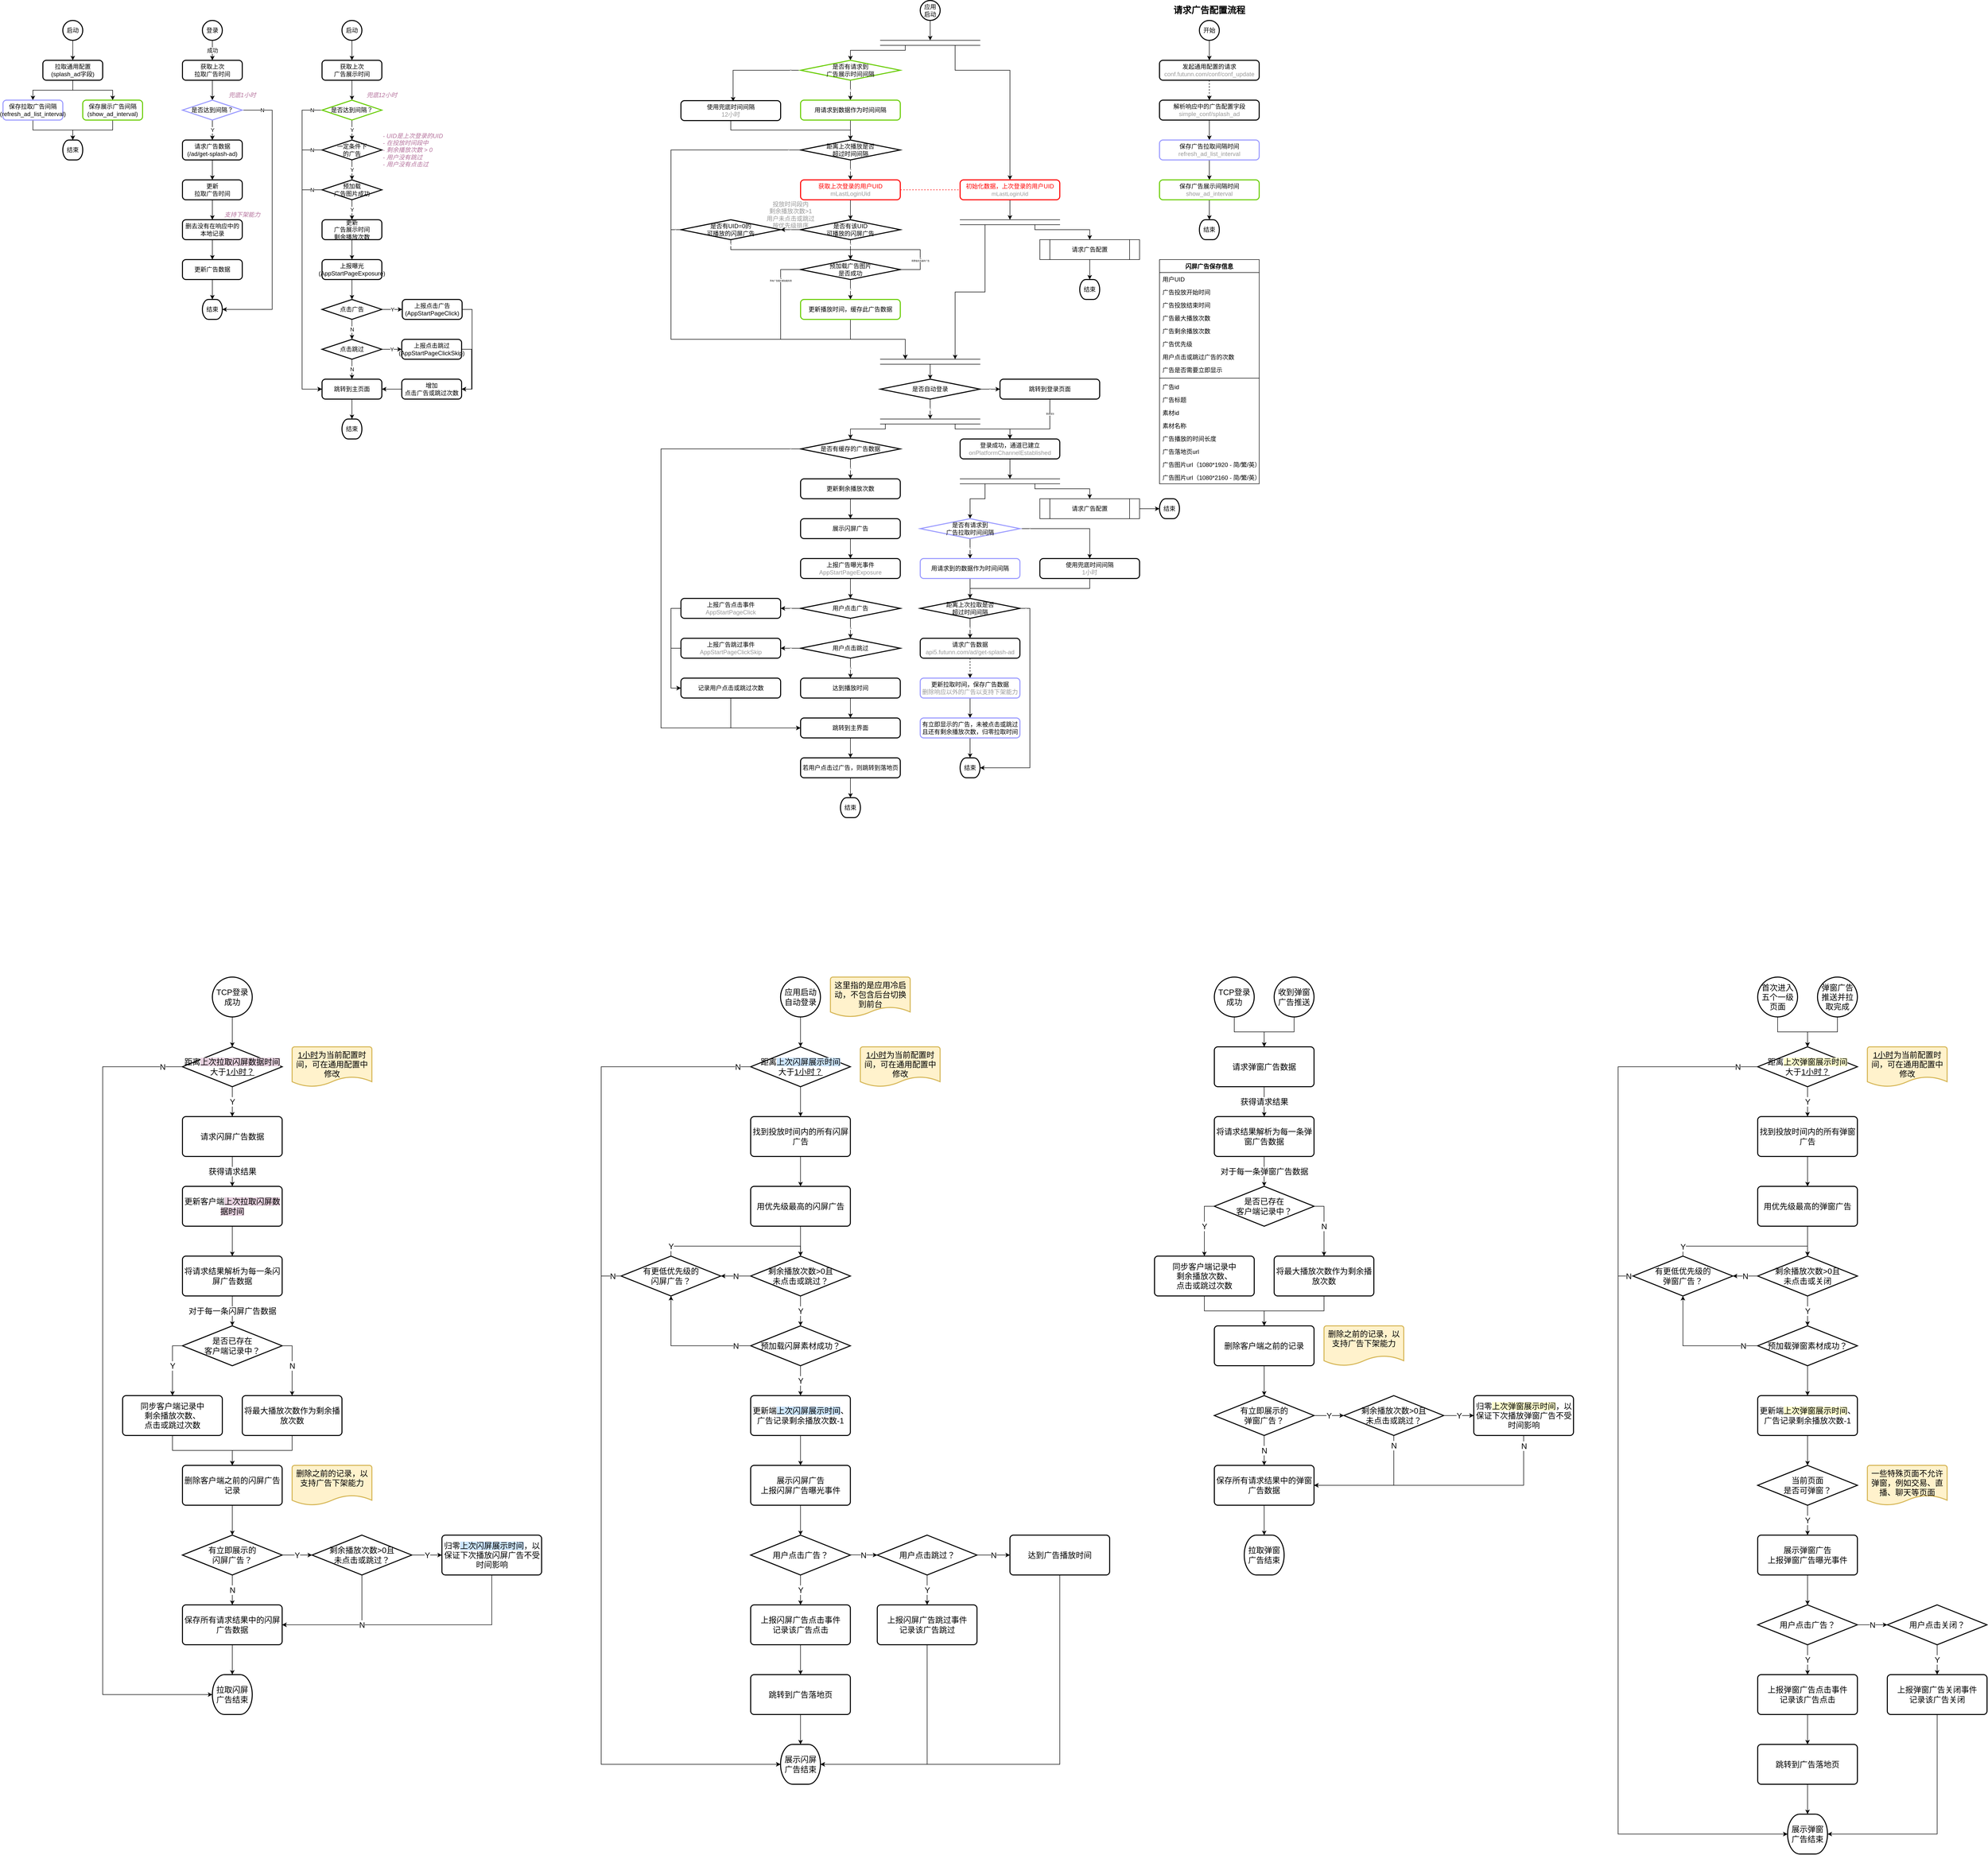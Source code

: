 <mxfile version="14.6.6" type="github">
  <diagram id="diijmVLBqkbmuVa88mqW" name="Page-1">
    <mxGraphModel dx="1422" dy="762" grid="1" gridSize="10" guides="1" tooltips="1" connect="1" arrows="1" fold="1" page="1" pageScale="1" pageWidth="827" pageHeight="1169" math="0" shadow="0">
      <root>
        <mxCell id="0" />
        <mxCell id="1" parent="0" />
        <mxCell id="tcp7P-kDSFs8wGvN-f_--50" style="edgeStyle=orthogonalEdgeStyle;rounded=0;orthogonalLoop=1;jettySize=auto;html=1;exitX=0.5;exitY=1;exitDx=0;exitDy=0;entryX=1;entryY=0.5;entryDx=0;entryDy=0;fontSize=16;" edge="1" parent="1" source="tcp7P-kDSFs8wGvN-f_--45" target="tcp7P-kDSFs8wGvN-f_--47">
          <mxGeometry relative="1" as="geometry" />
        </mxCell>
        <mxCell id="oCtPmF8EkFGekvi8JnuW-165" value="N&lt;br&gt;用更低优先级的广告" style="edgeStyle=orthogonalEdgeStyle;rounded=0;orthogonalLoop=1;jettySize=auto;html=1;exitX=1;exitY=0.5;exitDx=0;exitDy=0;exitPerimeter=0;entryX=0.5;entryY=0;entryDx=0;entryDy=0;entryPerimeter=0;fontSize=4;fontColor=#000000;strokeColor=#000000;" parent="1" source="oCtPmF8EkFGekvi8JnuW-63" target="oCtPmF8EkFGekvi8JnuW-63" edge="1">
          <mxGeometry x="-0.5" relative="1" as="geometry">
            <Array as="points">
              <mxPoint x="2000" y="580" />
              <mxPoint x="2000" y="540" />
              <mxPoint x="1860" y="540" />
            </Array>
            <mxPoint as="offset" />
          </mxGeometry>
        </mxCell>
        <mxCell id="oCtPmF8EkFGekvi8JnuW-64" value="Y" style="edgeStyle=orthogonalEdgeStyle;rounded=0;orthogonalLoop=1;jettySize=auto;html=1;exitX=0.5;exitY=1;exitDx=0;exitDy=0;exitPerimeter=0;fontSize=4;fontColor=#000000;strokeColor=#000000;" parent="1" source="oCtPmF8EkFGekvi8JnuW-61" edge="1">
          <mxGeometry x="-0.929" relative="1" as="geometry">
            <mxPoint x="1860" y="560" as="targetPoint" />
            <Array as="points">
              <mxPoint x="1620" y="540" />
              <mxPoint x="1860" y="540" />
            </Array>
            <mxPoint as="offset" />
          </mxGeometry>
        </mxCell>
        <mxCell id="uU9plVafASLb35xvYlGo-3" style="edgeStyle=orthogonalEdgeStyle;rounded=0;orthogonalLoop=1;jettySize=auto;html=1;exitX=0.5;exitY=1;exitDx=0;exitDy=0;exitPerimeter=0;entryX=0.5;entryY=0;entryDx=0;entryDy=0;" parent="1" source="uU9plVafASLb35xvYlGo-1" target="uU9plVafASLb35xvYlGo-2" edge="1">
          <mxGeometry relative="1" as="geometry" />
        </mxCell>
        <mxCell id="uU9plVafASLb35xvYlGo-1" value="启动" style="strokeWidth=2;html=1;shape=mxgraph.flowchart.start_2;whiteSpace=wrap;fillColor=none;" parent="1" vertex="1">
          <mxGeometry x="280" y="80" width="40" height="40" as="geometry" />
        </mxCell>
        <mxCell id="uU9plVafASLb35xvYlGo-8" style="edgeStyle=orthogonalEdgeStyle;rounded=0;orthogonalLoop=1;jettySize=auto;html=1;exitX=0.5;exitY=1;exitDx=0;exitDy=0;entryX=0.5;entryY=0;entryDx=0;entryDy=0;" parent="1" source="uU9plVafASLb35xvYlGo-2" target="uU9plVafASLb35xvYlGo-6" edge="1">
          <mxGeometry relative="1" as="geometry" />
        </mxCell>
        <mxCell id="uU9plVafASLb35xvYlGo-9" style="edgeStyle=orthogonalEdgeStyle;rounded=0;orthogonalLoop=1;jettySize=auto;html=1;exitX=0.5;exitY=1;exitDx=0;exitDy=0;entryX=0.5;entryY=0;entryDx=0;entryDy=0;" parent="1" source="uU9plVafASLb35xvYlGo-2" target="uU9plVafASLb35xvYlGo-7" edge="1">
          <mxGeometry relative="1" as="geometry" />
        </mxCell>
        <mxCell id="uU9plVafASLb35xvYlGo-2" value="拉取通用配置&lt;br&gt;(splash_ad字段)" style="rounded=1;whiteSpace=wrap;html=1;absoluteArcSize=1;arcSize=14;strokeWidth=2;fillColor=none;" parent="1" vertex="1">
          <mxGeometry x="240" y="160" width="120" height="40" as="geometry" />
        </mxCell>
        <mxCell id="uU9plVafASLb35xvYlGo-15" value="成功" style="edgeStyle=orthogonalEdgeStyle;rounded=0;orthogonalLoop=1;jettySize=auto;html=1;exitX=0.5;exitY=1;exitDx=0;exitDy=0;exitPerimeter=0;" parent="1" source="uU9plVafASLb35xvYlGo-4" target="uU9plVafASLb35xvYlGo-14" edge="1">
          <mxGeometry relative="1" as="geometry" />
        </mxCell>
        <mxCell id="uU9plVafASLb35xvYlGo-4" value="登录" style="strokeWidth=2;html=1;shape=mxgraph.flowchart.start_2;whiteSpace=wrap;fillColor=none;" parent="1" vertex="1">
          <mxGeometry x="560" y="80" width="40" height="40" as="geometry" />
        </mxCell>
        <mxCell id="uU9plVafASLb35xvYlGo-11" style="edgeStyle=orthogonalEdgeStyle;rounded=0;orthogonalLoop=1;jettySize=auto;html=1;exitX=0.5;exitY=1;exitDx=0;exitDy=0;" parent="1" source="uU9plVafASLb35xvYlGo-6" target="uU9plVafASLb35xvYlGo-12" edge="1">
          <mxGeometry relative="1" as="geometry">
            <mxPoint x="300" y="320" as="targetPoint" />
          </mxGeometry>
        </mxCell>
        <mxCell id="uU9plVafASLb35xvYlGo-6" value="保存拉取广告间隔&lt;br&gt;(refresh_ad_list_interval)" style="rounded=1;whiteSpace=wrap;html=1;absoluteArcSize=1;arcSize=14;strokeWidth=2;fillColor=none;strokeColor=#9999FF;" parent="1" vertex="1">
          <mxGeometry x="160" y="240" width="120" height="40" as="geometry" />
        </mxCell>
        <mxCell id="uU9plVafASLb35xvYlGo-13" style="edgeStyle=orthogonalEdgeStyle;rounded=0;orthogonalLoop=1;jettySize=auto;html=1;exitX=0.5;exitY=1;exitDx=0;exitDy=0;" parent="1" source="uU9plVafASLb35xvYlGo-7" target="uU9plVafASLb35xvYlGo-12" edge="1">
          <mxGeometry relative="1" as="geometry" />
        </mxCell>
        <mxCell id="uU9plVafASLb35xvYlGo-7" value="保存展示广告间隔&lt;br&gt;(show_ad_interval)" style="rounded=1;whiteSpace=wrap;html=1;absoluteArcSize=1;arcSize=14;strokeWidth=2;fillColor=none;strokeColor=#66CC00;" parent="1" vertex="1">
          <mxGeometry x="320" y="240" width="120" height="40" as="geometry" />
        </mxCell>
        <mxCell id="uU9plVafASLb35xvYlGo-12" value="结束" style="strokeWidth=2;html=1;shape=mxgraph.flowchart.terminator;whiteSpace=wrap;fillColor=none;" parent="1" vertex="1">
          <mxGeometry x="280" y="320" width="40" height="40" as="geometry" />
        </mxCell>
        <mxCell id="uU9plVafASLb35xvYlGo-18" style="edgeStyle=orthogonalEdgeStyle;rounded=0;orthogonalLoop=1;jettySize=auto;html=1;exitX=0.5;exitY=1;exitDx=0;exitDy=0;entryX=0.5;entryY=0;entryDx=0;entryDy=0;entryPerimeter=0;" parent="1" source="uU9plVafASLb35xvYlGo-14" target="uU9plVafASLb35xvYlGo-17" edge="1">
          <mxGeometry relative="1" as="geometry" />
        </mxCell>
        <mxCell id="uU9plVafASLb35xvYlGo-14" value="获取上次&lt;br&gt;拉取广告时间" style="rounded=1;whiteSpace=wrap;html=1;absoluteArcSize=1;arcSize=14;strokeWidth=2;fillColor=none;" parent="1" vertex="1">
          <mxGeometry x="520" y="160" width="120" height="40" as="geometry" />
        </mxCell>
        <mxCell id="uU9plVafASLb35xvYlGo-22" style="edgeStyle=orthogonalEdgeStyle;rounded=0;orthogonalLoop=1;jettySize=auto;html=1;exitX=1;exitY=0.5;exitDx=0;exitDy=0;exitPerimeter=0;entryX=1;entryY=0.5;entryDx=0;entryDy=0;entryPerimeter=0;" parent="1" source="uU9plVafASLb35xvYlGo-17" target="uU9plVafASLb35xvYlGo-21" edge="1">
          <mxGeometry relative="1" as="geometry">
            <Array as="points">
              <mxPoint x="700" y="260" />
              <mxPoint x="700" y="660" />
            </Array>
          </mxGeometry>
        </mxCell>
        <mxCell id="uU9plVafASLb35xvYlGo-52" value="N" style="edgeLabel;html=1;align=center;verticalAlign=middle;resizable=0;points=[];" parent="uU9plVafASLb35xvYlGo-22" vertex="1" connectable="0">
          <mxGeometry x="-0.944" y="-2" relative="1" as="geometry">
            <mxPoint x="24" y="-2" as="offset" />
          </mxGeometry>
        </mxCell>
        <mxCell id="uU9plVafASLb35xvYlGo-24" value="Y" style="edgeStyle=orthogonalEdgeStyle;rounded=0;orthogonalLoop=1;jettySize=auto;html=1;exitX=0.5;exitY=1;exitDx=0;exitDy=0;exitPerimeter=0;entryX=0.5;entryY=0;entryDx=0;entryDy=0;" parent="1" source="uU9plVafASLb35xvYlGo-17" target="uU9plVafASLb35xvYlGo-23" edge="1">
          <mxGeometry relative="1" as="geometry" />
        </mxCell>
        <mxCell id="uU9plVafASLb35xvYlGo-17" value="是否达到间隔？" style="strokeWidth=2;html=1;shape=mxgraph.flowchart.decision;whiteSpace=wrap;fillColor=none;strokeColor=#9999FF;" parent="1" vertex="1">
          <mxGeometry x="520" y="240" width="120" height="40" as="geometry" />
        </mxCell>
        <mxCell id="uU9plVafASLb35xvYlGo-21" value="结束" style="strokeWidth=2;html=1;shape=mxgraph.flowchart.terminator;whiteSpace=wrap;fillColor=none;" parent="1" vertex="1">
          <mxGeometry x="560" y="640" width="40" height="40" as="geometry" />
        </mxCell>
        <mxCell id="uU9plVafASLb35xvYlGo-26" style="edgeStyle=orthogonalEdgeStyle;rounded=0;orthogonalLoop=1;jettySize=auto;html=1;exitX=0.5;exitY=1;exitDx=0;exitDy=0;" parent="1" source="uU9plVafASLb35xvYlGo-23" target="uU9plVafASLb35xvYlGo-25" edge="1">
          <mxGeometry relative="1" as="geometry" />
        </mxCell>
        <mxCell id="uU9plVafASLb35xvYlGo-23" value="请求广告数据&lt;br&gt;(/ad/get-splash-ad)" style="rounded=1;whiteSpace=wrap;html=1;absoluteArcSize=1;arcSize=14;strokeWidth=2;fillColor=none;" parent="1" vertex="1">
          <mxGeometry x="520" y="320" width="120" height="40" as="geometry" />
        </mxCell>
        <mxCell id="uU9plVafASLb35xvYlGo-28" style="edgeStyle=orthogonalEdgeStyle;rounded=0;orthogonalLoop=1;jettySize=auto;html=1;exitX=0.5;exitY=1;exitDx=0;exitDy=0;" parent="1" source="uU9plVafASLb35xvYlGo-25" target="uU9plVafASLb35xvYlGo-27" edge="1">
          <mxGeometry relative="1" as="geometry" />
        </mxCell>
        <mxCell id="uU9plVafASLb35xvYlGo-25" value="更新&lt;br&gt;拉取广告时间" style="rounded=1;whiteSpace=wrap;html=1;absoluteArcSize=1;arcSize=14;strokeWidth=2;fillColor=none;" parent="1" vertex="1">
          <mxGeometry x="520" y="400" width="120" height="40" as="geometry" />
        </mxCell>
        <mxCell id="uU9plVafASLb35xvYlGo-34" style="edgeStyle=orthogonalEdgeStyle;rounded=0;orthogonalLoop=1;jettySize=auto;html=1;exitX=0.5;exitY=1;exitDx=0;exitDy=0;" parent="1" source="uU9plVafASLb35xvYlGo-27" target="uU9plVafASLb35xvYlGo-33" edge="1">
          <mxGeometry relative="1" as="geometry" />
        </mxCell>
        <mxCell id="uU9plVafASLb35xvYlGo-27" value="删去没有在响应中的&lt;br&gt;本地记录" style="rounded=1;whiteSpace=wrap;html=1;absoluteArcSize=1;arcSize=14;strokeWidth=2;fillColor=none;" parent="1" vertex="1">
          <mxGeometry x="520" y="480" width="120" height="40" as="geometry" />
        </mxCell>
        <mxCell id="uU9plVafASLb35xvYlGo-29" value="&lt;i&gt;&lt;font color=&quot;#b5739d&quot;&gt;支持下架能力&lt;/font&gt;&lt;/i&gt;" style="text;html=1;strokeColor=none;fillColor=none;align=center;verticalAlign=middle;whiteSpace=wrap;rounded=0;" parent="1" vertex="1">
          <mxGeometry x="600" y="460" width="80" height="20" as="geometry" />
        </mxCell>
        <mxCell id="uU9plVafASLb35xvYlGo-30" value="&lt;i&gt;&lt;font color=&quot;#b5739d&quot;&gt;兜底1小时&lt;/font&gt;&lt;/i&gt;" style="text;html=1;strokeColor=none;fillColor=none;align=center;verticalAlign=middle;whiteSpace=wrap;rounded=0;" parent="1" vertex="1">
          <mxGeometry x="600" y="220" width="80" height="20" as="geometry" />
        </mxCell>
        <mxCell id="uU9plVafASLb35xvYlGo-35" style="edgeStyle=orthogonalEdgeStyle;rounded=0;orthogonalLoop=1;jettySize=auto;html=1;exitX=0.5;exitY=1;exitDx=0;exitDy=0;entryX=0.5;entryY=0;entryDx=0;entryDy=0;entryPerimeter=0;" parent="1" source="uU9plVafASLb35xvYlGo-33" target="uU9plVafASLb35xvYlGo-21" edge="1">
          <mxGeometry relative="1" as="geometry" />
        </mxCell>
        <mxCell id="uU9plVafASLb35xvYlGo-33" value="更新广告数据" style="rounded=1;whiteSpace=wrap;html=1;absoluteArcSize=1;arcSize=14;strokeWidth=2;fillColor=none;" parent="1" vertex="1">
          <mxGeometry x="520" y="560" width="120" height="40" as="geometry" />
        </mxCell>
        <mxCell id="uU9plVafASLb35xvYlGo-36" value="闪屏广告保存信息" style="swimlane;fontStyle=1;align=center;verticalAlign=top;childLayout=stackLayout;horizontal=1;startSize=26;horizontalStack=0;resizeParent=1;resizeParentMax=0;resizeLast=0;collapsible=1;marginBottom=0;strokeWidth=1;fillColor=none;" parent="1" vertex="1">
          <mxGeometry x="2480" y="560" width="200" height="450" as="geometry" />
        </mxCell>
        <mxCell id="oCtPmF8EkFGekvi8JnuW-169" value="用户UID" style="text;strokeColor=none;fillColor=none;align=left;verticalAlign=top;spacingLeft=4;spacingRight=4;overflow=hidden;rotatable=0;points=[[0,0.5],[1,0.5]];portConstraint=eastwest;" parent="uU9plVafASLb35xvYlGo-36" vertex="1">
          <mxGeometry y="26" width="200" height="26" as="geometry" />
        </mxCell>
        <mxCell id="uU9plVafASLb35xvYlGo-39" value="广告投放开始时间" style="text;strokeColor=none;fillColor=none;align=left;verticalAlign=top;spacingLeft=4;spacingRight=4;overflow=hidden;rotatable=0;points=[[0,0.5],[1,0.5]];portConstraint=eastwest;" parent="uU9plVafASLb35xvYlGo-36" vertex="1">
          <mxGeometry y="52" width="200" height="26" as="geometry" />
        </mxCell>
        <mxCell id="uU9plVafASLb35xvYlGo-40" value="广告投放结束时间" style="text;strokeColor=none;fillColor=none;align=left;verticalAlign=top;spacingLeft=4;spacingRight=4;overflow=hidden;rotatable=0;points=[[0,0.5],[1,0.5]];portConstraint=eastwest;" parent="uU9plVafASLb35xvYlGo-36" vertex="1">
          <mxGeometry y="78" width="200" height="26" as="geometry" />
        </mxCell>
        <mxCell id="uU9plVafASLb35xvYlGo-41" value="广告最大播放次数" style="text;strokeColor=none;fillColor=none;align=left;verticalAlign=top;spacingLeft=4;spacingRight=4;overflow=hidden;rotatable=0;points=[[0,0.5],[1,0.5]];portConstraint=eastwest;" parent="uU9plVafASLb35xvYlGo-36" vertex="1">
          <mxGeometry y="104" width="200" height="26" as="geometry" />
        </mxCell>
        <mxCell id="uU9plVafASLb35xvYlGo-56" value="广告剩余播放次数" style="text;strokeColor=none;fillColor=none;align=left;verticalAlign=top;spacingLeft=4;spacingRight=4;overflow=hidden;rotatable=0;points=[[0,0.5],[1,0.5]];portConstraint=eastwest;" parent="uU9plVafASLb35xvYlGo-36" vertex="1">
          <mxGeometry y="130" width="200" height="26" as="geometry" />
        </mxCell>
        <mxCell id="oCtPmF8EkFGekvi8JnuW-168" value="广告优先级" style="text;strokeColor=none;fillColor=none;align=left;verticalAlign=top;spacingLeft=4;spacingRight=4;overflow=hidden;rotatable=0;points=[[0,0.5],[1,0.5]];portConstraint=eastwest;" parent="uU9plVafASLb35xvYlGo-36" vertex="1">
          <mxGeometry y="156" width="200" height="26" as="geometry" />
        </mxCell>
        <mxCell id="oCtPmF8EkFGekvi8JnuW-159" value="用户点击或跳过广告的次数" style="text;strokeColor=none;fillColor=none;align=left;verticalAlign=top;spacingLeft=4;spacingRight=4;overflow=hidden;rotatable=0;points=[[0,0.5],[1,0.5]];portConstraint=eastwest;" parent="uU9plVafASLb35xvYlGo-36" vertex="1">
          <mxGeometry y="182" width="200" height="26" as="geometry" />
        </mxCell>
        <mxCell id="oCtPmF8EkFGekvi8JnuW-170" value="广告是否需要立即显示" style="text;strokeColor=none;fillColor=none;align=left;verticalAlign=top;spacingLeft=4;spacingRight=4;overflow=hidden;rotatable=0;points=[[0,0.5],[1,0.5]];portConstraint=eastwest;" parent="uU9plVafASLb35xvYlGo-36" vertex="1">
          <mxGeometry y="208" width="200" height="26" as="geometry" />
        </mxCell>
        <mxCell id="oCtPmF8EkFGekvi8JnuW-157" value="" style="line;strokeWidth=1;fillColor=none;align=left;verticalAlign=middle;spacingTop=-1;spacingLeft=3;spacingRight=3;rotatable=0;labelPosition=right;points=[];portConstraint=eastwest;fontSize=4;fontColor=#000000;" parent="uU9plVafASLb35xvYlGo-36" vertex="1">
          <mxGeometry y="234" width="200" height="8" as="geometry" />
        </mxCell>
        <mxCell id="uU9plVafASLb35xvYlGo-43" value="广告id" style="text;strokeColor=none;fillColor=none;align=left;verticalAlign=top;spacingLeft=4;spacingRight=4;overflow=hidden;rotatable=0;points=[[0,0.5],[1,0.5]];portConstraint=eastwest;" parent="uU9plVafASLb35xvYlGo-36" vertex="1">
          <mxGeometry y="242" width="200" height="26" as="geometry" />
        </mxCell>
        <mxCell id="uU9plVafASLb35xvYlGo-44" value="广告标题" style="text;strokeColor=none;fillColor=none;align=left;verticalAlign=top;spacingLeft=4;spacingRight=4;overflow=hidden;rotatable=0;points=[[0,0.5],[1,0.5]];portConstraint=eastwest;" parent="uU9plVafASLb35xvYlGo-36" vertex="1">
          <mxGeometry y="268" width="200" height="26" as="geometry" />
        </mxCell>
        <mxCell id="uU9plVafASLb35xvYlGo-37" value="素材id" style="text;strokeColor=none;fillColor=none;align=left;verticalAlign=top;spacingLeft=4;spacingRight=4;overflow=hidden;rotatable=0;points=[[0,0.5],[1,0.5]];portConstraint=eastwest;" parent="uU9plVafASLb35xvYlGo-36" vertex="1">
          <mxGeometry y="294" width="200" height="26" as="geometry" />
        </mxCell>
        <mxCell id="oCtPmF8EkFGekvi8JnuW-158" value="素材名称" style="text;strokeColor=none;fillColor=none;align=left;verticalAlign=top;spacingLeft=4;spacingRight=4;overflow=hidden;rotatable=0;points=[[0,0.5],[1,0.5]];portConstraint=eastwest;" parent="uU9plVafASLb35xvYlGo-36" vertex="1">
          <mxGeometry y="320" width="200" height="26" as="geometry" />
        </mxCell>
        <mxCell id="oCtPmF8EkFGekvi8JnuW-160" value="广告播放的时间长度" style="text;strokeColor=none;fillColor=none;align=left;verticalAlign=top;spacingLeft=4;spacingRight=4;overflow=hidden;rotatable=0;points=[[0,0.5],[1,0.5]];portConstraint=eastwest;" parent="uU9plVafASLb35xvYlGo-36" vertex="1">
          <mxGeometry y="346" width="200" height="26" as="geometry" />
        </mxCell>
        <mxCell id="oCtPmF8EkFGekvi8JnuW-164" value="广告落地页url" style="text;strokeColor=none;fillColor=none;align=left;verticalAlign=top;spacingLeft=4;spacingRight=4;overflow=hidden;rotatable=0;points=[[0,0.5],[1,0.5]];portConstraint=eastwest;" parent="uU9plVafASLb35xvYlGo-36" vertex="1">
          <mxGeometry y="372" width="200" height="26" as="geometry" />
        </mxCell>
        <mxCell id="oCtPmF8EkFGekvi8JnuW-161" value="广告图片url（1080*1920 - 简/繁/英）" style="text;strokeColor=none;fillColor=none;align=left;verticalAlign=top;spacingLeft=4;spacingRight=4;overflow=hidden;rotatable=0;points=[[0,0.5],[1,0.5]];portConstraint=eastwest;" parent="uU9plVafASLb35xvYlGo-36" vertex="1">
          <mxGeometry y="398" width="200" height="26" as="geometry" />
        </mxCell>
        <mxCell id="oCtPmF8EkFGekvi8JnuW-163" value="广告图片url（1080*2160 - 简/繁/英）" style="text;strokeColor=none;fillColor=none;align=left;verticalAlign=top;spacingLeft=4;spacingRight=4;overflow=hidden;rotatable=0;points=[[0,0.5],[1,0.5]];portConstraint=eastwest;" parent="uU9plVafASLb35xvYlGo-36" vertex="1">
          <mxGeometry y="424" width="200" height="26" as="geometry" />
        </mxCell>
        <mxCell id="uU9plVafASLb35xvYlGo-47" style="edgeStyle=orthogonalEdgeStyle;rounded=0;orthogonalLoop=1;jettySize=auto;html=1;exitX=0.5;exitY=1;exitDx=0;exitDy=0;exitPerimeter=0;" parent="1" source="uU9plVafASLb35xvYlGo-45" target="uU9plVafASLb35xvYlGo-46" edge="1">
          <mxGeometry relative="1" as="geometry" />
        </mxCell>
        <mxCell id="uU9plVafASLb35xvYlGo-45" value="启动" style="strokeWidth=2;html=1;shape=mxgraph.flowchart.start_2;whiteSpace=wrap;fillColor=none;" parent="1" vertex="1">
          <mxGeometry x="840" y="80" width="40" height="40" as="geometry" />
        </mxCell>
        <mxCell id="uU9plVafASLb35xvYlGo-49" style="edgeStyle=orthogonalEdgeStyle;rounded=0;orthogonalLoop=1;jettySize=auto;html=1;exitX=0.5;exitY=1;exitDx=0;exitDy=0;" parent="1" source="uU9plVafASLb35xvYlGo-46" target="uU9plVafASLb35xvYlGo-48" edge="1">
          <mxGeometry relative="1" as="geometry" />
        </mxCell>
        <mxCell id="uU9plVafASLb35xvYlGo-46" value="获取上次&lt;br&gt;广告展示时间" style="rounded=1;whiteSpace=wrap;html=1;absoluteArcSize=1;arcSize=14;strokeWidth=2;fillColor=none;" parent="1" vertex="1">
          <mxGeometry x="800" y="160" width="120" height="40" as="geometry" />
        </mxCell>
        <mxCell id="uU9plVafASLb35xvYlGo-53" value="Y" style="edgeStyle=orthogonalEdgeStyle;rounded=0;orthogonalLoop=1;jettySize=auto;html=1;exitX=0.5;exitY=1;exitDx=0;exitDy=0;exitPerimeter=0;" parent="1" source="uU9plVafASLb35xvYlGo-48" target="uU9plVafASLb35xvYlGo-57" edge="1">
          <mxGeometry relative="1" as="geometry">
            <mxPoint x="860" y="320" as="targetPoint" />
          </mxGeometry>
        </mxCell>
        <mxCell id="uU9plVafASLb35xvYlGo-87" value="N" style="edgeStyle=orthogonalEdgeStyle;rounded=0;orthogonalLoop=1;jettySize=auto;html=1;exitX=0;exitY=0.5;exitDx=0;exitDy=0;exitPerimeter=0;entryX=0;entryY=0.5;entryDx=0;entryDy=0;" parent="1" source="uU9plVafASLb35xvYlGo-48" target="uU9plVafASLb35xvYlGo-78" edge="1">
          <mxGeometry x="-0.938" relative="1" as="geometry">
            <mxPoint x="800" y="823.333" as="targetPoint" />
            <Array as="points">
              <mxPoint x="760" y="260" />
              <mxPoint x="760" y="820" />
            </Array>
            <mxPoint as="offset" />
          </mxGeometry>
        </mxCell>
        <mxCell id="uU9plVafASLb35xvYlGo-48" value="是否达到间隔？" style="strokeWidth=2;html=1;shape=mxgraph.flowchart.decision;whiteSpace=wrap;fillColor=none;strokeColor=#66CC00;" parent="1" vertex="1">
          <mxGeometry x="800" y="240" width="120" height="40" as="geometry" />
        </mxCell>
        <mxCell id="uU9plVafASLb35xvYlGo-50" value="&lt;i&gt;&lt;font color=&quot;#b5739d&quot;&gt;兜底12小时&lt;/font&gt;&lt;/i&gt;" style="text;html=1;strokeColor=none;fillColor=none;align=center;verticalAlign=middle;whiteSpace=wrap;rounded=0;" parent="1" vertex="1">
          <mxGeometry x="880" y="220" width="80" height="20" as="geometry" />
        </mxCell>
        <mxCell id="uU9plVafASLb35xvYlGo-54" value="&lt;i&gt;&lt;font color=&quot;#b5739d&quot;&gt;- UID是上次登录的UID&lt;br&gt;- 在投放时间段中&lt;br&gt;- 剩余播放次数 &amp;gt; 0&lt;br&gt;- 用户没有跳过&lt;br&gt;- 用户没有点击过&lt;/font&gt;&lt;/i&gt;" style="text;html=1;strokeColor=none;fillColor=none;align=left;verticalAlign=middle;whiteSpace=wrap;rounded=0;" parent="1" vertex="1">
          <mxGeometry x="920" y="320" width="240" height="40" as="geometry" />
        </mxCell>
        <mxCell id="uU9plVafASLb35xvYlGo-59" value="Y" style="edgeStyle=orthogonalEdgeStyle;rounded=0;orthogonalLoop=1;jettySize=auto;html=1;exitX=0.5;exitY=1;exitDx=0;exitDy=0;exitPerimeter=0;" parent="1" source="uU9plVafASLb35xvYlGo-57" target="uU9plVafASLb35xvYlGo-60" edge="1">
          <mxGeometry relative="1" as="geometry">
            <mxPoint x="860" y="400" as="targetPoint" />
          </mxGeometry>
        </mxCell>
        <mxCell id="uU9plVafASLb35xvYlGo-86" value="N" style="edgeStyle=orthogonalEdgeStyle;rounded=0;orthogonalLoop=1;jettySize=auto;html=1;exitX=0;exitY=0.5;exitDx=0;exitDy=0;exitPerimeter=0;entryX=0;entryY=0.5;entryDx=0;entryDy=0;" parent="1" source="uU9plVafASLb35xvYlGo-57" target="uU9plVafASLb35xvYlGo-78" edge="1">
          <mxGeometry x="-0.929" relative="1" as="geometry">
            <Array as="points">
              <mxPoint x="760" y="340" />
              <mxPoint x="760" y="820" />
            </Array>
            <mxPoint as="offset" />
          </mxGeometry>
        </mxCell>
        <mxCell id="uU9plVafASLb35xvYlGo-57" value="一定条件下&lt;br&gt;的广告" style="strokeWidth=2;html=1;shape=mxgraph.flowchart.decision;whiteSpace=wrap;fillColor=none;" parent="1" vertex="1">
          <mxGeometry x="800" y="320" width="120" height="40" as="geometry" />
        </mxCell>
        <mxCell id="uU9plVafASLb35xvYlGo-62" value="Y" style="edgeStyle=orthogonalEdgeStyle;rounded=0;orthogonalLoop=1;jettySize=auto;html=1;exitX=0.5;exitY=1;exitDx=0;exitDy=0;exitPerimeter=0;" parent="1" source="uU9plVafASLb35xvYlGo-60" target="uU9plVafASLb35xvYlGo-61" edge="1">
          <mxGeometry relative="1" as="geometry" />
        </mxCell>
        <mxCell id="uU9plVafASLb35xvYlGo-85" value="N" style="edgeStyle=orthogonalEdgeStyle;rounded=0;orthogonalLoop=1;jettySize=auto;html=1;exitX=0;exitY=0.5;exitDx=0;exitDy=0;exitPerimeter=0;entryX=0;entryY=0.5;entryDx=0;entryDy=0;" parent="1" source="uU9plVafASLb35xvYlGo-60" target="uU9plVafASLb35xvYlGo-78" edge="1">
          <mxGeometry x="-0.917" relative="1" as="geometry">
            <Array as="points">
              <mxPoint x="760" y="420" />
              <mxPoint x="760" y="820" />
            </Array>
            <mxPoint as="offset" />
          </mxGeometry>
        </mxCell>
        <mxCell id="uU9plVafASLb35xvYlGo-60" value="预加载&lt;br&gt;广告图片成功" style="strokeWidth=2;html=1;shape=mxgraph.flowchart.decision;whiteSpace=wrap;fillColor=none;" parent="1" vertex="1">
          <mxGeometry x="800" y="400" width="120" height="40" as="geometry" />
        </mxCell>
        <mxCell id="uU9plVafASLb35xvYlGo-65" style="edgeStyle=orthogonalEdgeStyle;rounded=0;orthogonalLoop=1;jettySize=auto;html=1;exitX=0.5;exitY=1;exitDx=0;exitDy=0;" parent="1" source="uU9plVafASLb35xvYlGo-61" target="uU9plVafASLb35xvYlGo-64" edge="1">
          <mxGeometry relative="1" as="geometry" />
        </mxCell>
        <mxCell id="uU9plVafASLb35xvYlGo-61" value="更新&lt;br&gt;广告展示时间&lt;br&gt;剩余播放次数" style="rounded=1;whiteSpace=wrap;html=1;absoluteArcSize=1;arcSize=14;strokeWidth=2;fillColor=none;" parent="1" vertex="1">
          <mxGeometry x="800" y="480" width="120" height="40" as="geometry" />
        </mxCell>
        <mxCell id="uU9plVafASLb35xvYlGo-67" style="edgeStyle=orthogonalEdgeStyle;rounded=0;orthogonalLoop=1;jettySize=auto;html=1;exitX=0.5;exitY=1;exitDx=0;exitDy=0;" parent="1" source="uU9plVafASLb35xvYlGo-64" target="uU9plVafASLb35xvYlGo-68" edge="1">
          <mxGeometry relative="1" as="geometry">
            <mxPoint x="860" y="640" as="targetPoint" />
          </mxGeometry>
        </mxCell>
        <mxCell id="uU9plVafASLb35xvYlGo-64" value="上报曝光&lt;br&gt;(AppStartPageExposure)" style="rounded=1;whiteSpace=wrap;html=1;absoluteArcSize=1;arcSize=14;strokeWidth=2;fillColor=none;" parent="1" vertex="1">
          <mxGeometry x="800" y="560" width="120" height="40" as="geometry" />
        </mxCell>
        <mxCell id="uU9plVafASLb35xvYlGo-70" value="Y" style="edgeStyle=orthogonalEdgeStyle;rounded=0;orthogonalLoop=1;jettySize=auto;html=1;exitX=1;exitY=0.5;exitDx=0;exitDy=0;exitPerimeter=0;" parent="1" source="uU9plVafASLb35xvYlGo-68" target="uU9plVafASLb35xvYlGo-69" edge="1">
          <mxGeometry relative="1" as="geometry" />
        </mxCell>
        <mxCell id="uU9plVafASLb35xvYlGo-72" value="N" style="edgeStyle=orthogonalEdgeStyle;rounded=0;orthogonalLoop=1;jettySize=auto;html=1;exitX=0.5;exitY=1;exitDx=0;exitDy=0;exitPerimeter=0;" parent="1" source="uU9plVafASLb35xvYlGo-68" target="uU9plVafASLb35xvYlGo-71" edge="1">
          <mxGeometry relative="1" as="geometry" />
        </mxCell>
        <mxCell id="uU9plVafASLb35xvYlGo-68" value="点击广告" style="strokeWidth=2;html=1;shape=mxgraph.flowchart.decision;whiteSpace=wrap;fillColor=none;" parent="1" vertex="1">
          <mxGeometry x="800" y="640" width="120" height="40" as="geometry" />
        </mxCell>
        <mxCell id="uU9plVafASLb35xvYlGo-77" style="edgeStyle=orthogonalEdgeStyle;rounded=0;orthogonalLoop=1;jettySize=auto;html=1;exitX=1;exitY=0.5;exitDx=0;exitDy=0;entryX=1;entryY=0.5;entryDx=0;entryDy=0;" parent="1" source="uU9plVafASLb35xvYlGo-69" target="uU9plVafASLb35xvYlGo-75" edge="1">
          <mxGeometry relative="1" as="geometry">
            <Array as="points">
              <mxPoint x="1101" y="660" />
              <mxPoint x="1101" y="820" />
            </Array>
          </mxGeometry>
        </mxCell>
        <mxCell id="uU9plVafASLb35xvYlGo-69" value="上报点击广告&lt;br&gt;(AppStartPageClick)" style="rounded=1;whiteSpace=wrap;html=1;absoluteArcSize=1;arcSize=14;strokeWidth=2;fillColor=none;" parent="1" vertex="1">
          <mxGeometry x="961" y="640" width="120" height="40" as="geometry" />
        </mxCell>
        <mxCell id="uU9plVafASLb35xvYlGo-74" value="Y" style="edgeStyle=orthogonalEdgeStyle;rounded=0;orthogonalLoop=1;jettySize=auto;html=1;exitX=1;exitY=0.5;exitDx=0;exitDy=0;exitPerimeter=0;" parent="1" source="uU9plVafASLb35xvYlGo-71" target="uU9plVafASLb35xvYlGo-73" edge="1">
          <mxGeometry relative="1" as="geometry" />
        </mxCell>
        <mxCell id="uU9plVafASLb35xvYlGo-79" value="N" style="edgeStyle=orthogonalEdgeStyle;rounded=0;orthogonalLoop=1;jettySize=auto;html=1;exitX=0.5;exitY=1;exitDx=0;exitDy=0;exitPerimeter=0;entryX=0.5;entryY=0;entryDx=0;entryDy=0;" parent="1" source="uU9plVafASLb35xvYlGo-71" target="uU9plVafASLb35xvYlGo-78" edge="1">
          <mxGeometry relative="1" as="geometry" />
        </mxCell>
        <mxCell id="uU9plVafASLb35xvYlGo-71" value="点击跳过" style="strokeWidth=2;html=1;shape=mxgraph.flowchart.decision;whiteSpace=wrap;fillColor=none;" parent="1" vertex="1">
          <mxGeometry x="800" y="720" width="120" height="40" as="geometry" />
        </mxCell>
        <mxCell id="uU9plVafASLb35xvYlGo-76" style="edgeStyle=orthogonalEdgeStyle;rounded=0;orthogonalLoop=1;jettySize=auto;html=1;exitX=1;exitY=0.5;exitDx=0;exitDy=0;entryX=1;entryY=0.5;entryDx=0;entryDy=0;" parent="1" source="uU9plVafASLb35xvYlGo-73" target="uU9plVafASLb35xvYlGo-75" edge="1">
          <mxGeometry relative="1" as="geometry">
            <Array as="points">
              <mxPoint x="1100" y="740" />
              <mxPoint x="1100" y="820" />
            </Array>
          </mxGeometry>
        </mxCell>
        <mxCell id="uU9plVafASLb35xvYlGo-73" value="上报点击跳过&lt;br&gt;(AppStartPageClickSkip)" style="rounded=1;whiteSpace=wrap;html=1;absoluteArcSize=1;arcSize=14;strokeWidth=2;fillColor=none;" parent="1" vertex="1">
          <mxGeometry x="960" y="720" width="120" height="40" as="geometry" />
        </mxCell>
        <mxCell id="uU9plVafASLb35xvYlGo-82" style="edgeStyle=orthogonalEdgeStyle;rounded=0;orthogonalLoop=1;jettySize=auto;html=1;exitX=0;exitY=0.5;exitDx=0;exitDy=0;" parent="1" source="uU9plVafASLb35xvYlGo-75" target="uU9plVafASLb35xvYlGo-78" edge="1">
          <mxGeometry relative="1" as="geometry" />
        </mxCell>
        <mxCell id="uU9plVafASLb35xvYlGo-75" value="增加&lt;br&gt;点击广告或跳过次数" style="rounded=1;whiteSpace=wrap;html=1;absoluteArcSize=1;arcSize=14;strokeWidth=2;fillColor=none;" parent="1" vertex="1">
          <mxGeometry x="960" y="800" width="120" height="40" as="geometry" />
        </mxCell>
        <mxCell id="uU9plVafASLb35xvYlGo-81" style="edgeStyle=orthogonalEdgeStyle;rounded=0;orthogonalLoop=1;jettySize=auto;html=1;exitX=0.5;exitY=1;exitDx=0;exitDy=0;entryX=0.5;entryY=0;entryDx=0;entryDy=0;entryPerimeter=0;" parent="1" source="uU9plVafASLb35xvYlGo-78" target="uU9plVafASLb35xvYlGo-80" edge="1">
          <mxGeometry relative="1" as="geometry" />
        </mxCell>
        <mxCell id="uU9plVafASLb35xvYlGo-78" value="跳转到主页面" style="rounded=1;whiteSpace=wrap;html=1;absoluteArcSize=1;arcSize=14;strokeWidth=2;fillColor=none;" parent="1" vertex="1">
          <mxGeometry x="800" y="800" width="120" height="40" as="geometry" />
        </mxCell>
        <mxCell id="uU9plVafASLb35xvYlGo-80" value="结束" style="strokeWidth=2;html=1;shape=mxgraph.flowchart.terminator;whiteSpace=wrap;fillColor=none;" parent="1" vertex="1">
          <mxGeometry x="840" y="880" width="40" height="40" as="geometry" />
        </mxCell>
        <mxCell id="oCtPmF8EkFGekvi8JnuW-8" style="edgeStyle=orthogonalEdgeStyle;rounded=0;orthogonalLoop=1;jettySize=auto;html=1;exitX=0.5;exitY=1;exitDx=0;exitDy=0;exitPerimeter=0;entryX=0.5;entryY=0;entryDx=0;entryDy=0;" parent="1" source="oCtPmF8EkFGekvi8JnuW-1" target="oCtPmF8EkFGekvi8JnuW-9" edge="1">
          <mxGeometry relative="1" as="geometry">
            <mxPoint x="2020" y="130" as="targetPoint" />
          </mxGeometry>
        </mxCell>
        <mxCell id="oCtPmF8EkFGekvi8JnuW-1" value="应用&lt;br&gt;启动" style="strokeWidth=2;html=1;shape=mxgraph.flowchart.start_2;whiteSpace=wrap;fillColor=none;" parent="1" vertex="1">
          <mxGeometry x="2000" y="40" width="40" height="40" as="geometry" />
        </mxCell>
        <mxCell id="oCtPmF8EkFGekvi8JnuW-10" style="edgeStyle=orthogonalEdgeStyle;rounded=0;orthogonalLoop=1;jettySize=auto;html=1;exitX=0.25;exitY=1;exitDx=0;exitDy=0;entryX=0.5;entryY=0;entryDx=0;entryDy=0;entryPerimeter=0;" parent="1" source="oCtPmF8EkFGekvi8JnuW-9" target="oCtPmF8EkFGekvi8JnuW-39" edge="1">
          <mxGeometry relative="1" as="geometry">
            <mxPoint x="1840" y="130" as="targetPoint" />
            <Array as="points">
              <mxPoint x="1970" y="140" />
              <mxPoint x="1860" y="140" />
            </Array>
          </mxGeometry>
        </mxCell>
        <mxCell id="oCtPmF8EkFGekvi8JnuW-13" style="edgeStyle=orthogonalEdgeStyle;rounded=0;orthogonalLoop=1;jettySize=auto;html=1;exitX=0.75;exitY=1;exitDx=0;exitDy=0;entryX=0.5;entryY=0;entryDx=0;entryDy=0;" parent="1" source="oCtPmF8EkFGekvi8JnuW-9" target="oCtPmF8EkFGekvi8JnuW-12" edge="1">
          <mxGeometry relative="1" as="geometry">
            <mxPoint x="2140" y="140" as="targetPoint" />
            <Array as="points">
              <mxPoint x="2070" y="180" />
              <mxPoint x="2180" y="180" />
            </Array>
          </mxGeometry>
        </mxCell>
        <mxCell id="oCtPmF8EkFGekvi8JnuW-9" value="" style="shape=partialRectangle;whiteSpace=wrap;html=1;left=0;right=0;fillColor=none;strokeColor=#000000;" parent="1" vertex="1">
          <mxGeometry x="1920" y="120" width="200" height="10" as="geometry" />
        </mxCell>
        <mxCell id="oCtPmF8EkFGekvi8JnuW-28" style="edgeStyle=orthogonalEdgeStyle;rounded=0;orthogonalLoop=1;jettySize=auto;html=1;exitX=0.5;exitY=1;exitDx=0;exitDy=0;entryX=0.5;entryY=0;entryDx=0;entryDy=0;fontSize=4;fontColor=#000000;strokeColor=#000000;" parent="1" source="oCtPmF8EkFGekvi8JnuW-12" target="oCtPmF8EkFGekvi8JnuW-27" edge="1">
          <mxGeometry relative="1" as="geometry" />
        </mxCell>
        <mxCell id="oCtPmF8EkFGekvi8JnuW-12" value="&lt;font color=&quot;#ff0000&quot;&gt;初始化数据，上次登录的用户UID&lt;br&gt;&lt;/font&gt;&lt;span style=&quot;color: rgb(153 , 153 , 153) ; font-size: 4px&quot;&gt;&lt;font style=&quot;font-size: 11px&quot;&gt;mLastLoginUid&lt;/font&gt;&lt;/span&gt;&lt;font color=&quot;#ff0000&quot;&gt;&lt;br&gt;&lt;/font&gt;" style="rounded=1;whiteSpace=wrap;html=1;absoluteArcSize=1;arcSize=14;strokeWidth=2;fillColor=none;strokeColor=#FF0000;" parent="1" vertex="1">
          <mxGeometry x="2080" y="400" width="200" height="40" as="geometry" />
        </mxCell>
        <mxCell id="oCtPmF8EkFGekvi8JnuW-140" style="edgeStyle=orthogonalEdgeStyle;rounded=0;orthogonalLoop=1;jettySize=auto;html=1;exitX=0.5;exitY=1;exitDx=0;exitDy=0;entryX=0.5;entryY=0;entryDx=0;entryDy=0;entryPerimeter=0;fontSize=4;fontColor=#000000;strokeColor=#000000;" parent="1" source="oCtPmF8EkFGekvi8JnuW-18" target="oCtPmF8EkFGekvi8JnuW-139" edge="1">
          <mxGeometry relative="1" as="geometry" />
        </mxCell>
        <mxCell id="oCtPmF8EkFGekvi8JnuW-18" value="请求广告配置" style="shape=process;whiteSpace=wrap;html=1;backgroundOutline=1;strokeColor=#000000;fillColor=none;" parent="1" vertex="1">
          <mxGeometry x="2240" y="520" width="200" height="40" as="geometry" />
        </mxCell>
        <mxCell id="oCtPmF8EkFGekvi8JnuW-25" style="edgeStyle=orthogonalEdgeStyle;rounded=0;orthogonalLoop=1;jettySize=auto;html=1;exitX=0.5;exitY=1;exitDx=0;exitDy=0;exitPerimeter=0;entryX=0.5;entryY=0;entryDx=0;entryDy=0;fontSize=4;fontColor=#999999;strokeColor=#000000;" parent="1" source="oCtPmF8EkFGekvi8JnuW-22" target="oCtPmF8EkFGekvi8JnuW-24" edge="1">
          <mxGeometry relative="1" as="geometry" />
        </mxCell>
        <mxCell id="oCtPmF8EkFGekvi8JnuW-22" value="开始" style="strokeWidth=2;html=1;shape=mxgraph.flowchart.start_2;whiteSpace=wrap;fillColor=none;" parent="1" vertex="1">
          <mxGeometry x="2560" y="80" width="40" height="40" as="geometry" />
        </mxCell>
        <mxCell id="oCtPmF8EkFGekvi8JnuW-31" style="edgeStyle=orthogonalEdgeStyle;rounded=0;orthogonalLoop=1;jettySize=auto;html=1;exitX=0.5;exitY=1;exitDx=0;exitDy=0;entryX=0.5;entryY=0;entryDx=0;entryDy=0;fontSize=4;fontColor=#000000;strokeColor=#000000;dashed=1;" parent="1" source="oCtPmF8EkFGekvi8JnuW-24" target="oCtPmF8EkFGekvi8JnuW-30" edge="1">
          <mxGeometry relative="1" as="geometry" />
        </mxCell>
        <mxCell id="oCtPmF8EkFGekvi8JnuW-24" value="发起通用配置的请求&lt;br&gt;&lt;font color=&quot;#999999&quot;&gt;conf.futunn.com/conf/conf_update&lt;/font&gt;" style="rounded=1;whiteSpace=wrap;html=1;absoluteArcSize=1;arcSize=14;strokeWidth=2;fillColor=none;" parent="1" vertex="1">
          <mxGeometry x="2480" y="160" width="200" height="40" as="geometry" />
        </mxCell>
        <mxCell id="oCtPmF8EkFGekvi8JnuW-26" value="&lt;b&gt;&lt;font style=&quot;font-size: 18px&quot;&gt;请求广告配置流程&lt;/font&gt;&lt;/b&gt;" style="text;html=1;strokeColor=none;fillColor=none;align=center;verticalAlign=middle;whiteSpace=wrap;rounded=0;fontSize=4;" parent="1" vertex="1">
          <mxGeometry x="2480" y="40" width="200" height="40" as="geometry" />
        </mxCell>
        <mxCell id="oCtPmF8EkFGekvi8JnuW-29" style="edgeStyle=orthogonalEdgeStyle;rounded=0;orthogonalLoop=1;jettySize=auto;html=1;exitX=0.75;exitY=1;exitDx=0;exitDy=0;entryX=0.5;entryY=0;entryDx=0;entryDy=0;fontSize=4;fontColor=#000000;strokeColor=#000000;" parent="1" source="oCtPmF8EkFGekvi8JnuW-27" target="oCtPmF8EkFGekvi8JnuW-18" edge="1">
          <mxGeometry relative="1" as="geometry">
            <Array as="points">
              <mxPoint x="2230" y="500" />
              <mxPoint x="2340" y="500" />
            </Array>
          </mxGeometry>
        </mxCell>
        <mxCell id="oCtPmF8EkFGekvi8JnuW-73" style="edgeStyle=orthogonalEdgeStyle;rounded=0;orthogonalLoop=1;jettySize=auto;html=1;exitX=0.25;exitY=1;exitDx=0;exitDy=0;entryX=0.75;entryY=0;entryDx=0;entryDy=0;fontSize=4;fontColor=#000000;strokeColor=#000000;" parent="1" source="oCtPmF8EkFGekvi8JnuW-27" target="oCtPmF8EkFGekvi8JnuW-67" edge="1">
          <mxGeometry relative="1" as="geometry" />
        </mxCell>
        <mxCell id="oCtPmF8EkFGekvi8JnuW-27" value="" style="shape=partialRectangle;whiteSpace=wrap;html=1;left=0;right=0;fillColor=none;strokeColor=#000000;" parent="1" vertex="1">
          <mxGeometry x="2080" y="480" width="200" height="10" as="geometry" />
        </mxCell>
        <mxCell id="oCtPmF8EkFGekvi8JnuW-34" style="edgeStyle=orthogonalEdgeStyle;rounded=0;orthogonalLoop=1;jettySize=auto;html=1;exitX=0.5;exitY=1;exitDx=0;exitDy=0;entryX=0.5;entryY=0;entryDx=0;entryDy=0;fontSize=4;fontColor=#000000;strokeColor=#000000;" parent="1" source="oCtPmF8EkFGekvi8JnuW-30" target="oCtPmF8EkFGekvi8JnuW-32" edge="1">
          <mxGeometry relative="1" as="geometry" />
        </mxCell>
        <mxCell id="oCtPmF8EkFGekvi8JnuW-30" value="解析响应中的广告配置字段&lt;br&gt;&lt;font color=&quot;#999999&quot;&gt;simple_conf/splash_ad&lt;/font&gt;" style="rounded=1;whiteSpace=wrap;html=1;absoluteArcSize=1;arcSize=14;strokeWidth=2;fillColor=none;" parent="1" vertex="1">
          <mxGeometry x="2480" y="240" width="200" height="40" as="geometry" />
        </mxCell>
        <mxCell id="oCtPmF8EkFGekvi8JnuW-35" style="edgeStyle=orthogonalEdgeStyle;rounded=0;orthogonalLoop=1;jettySize=auto;html=1;exitX=0.5;exitY=1;exitDx=0;exitDy=0;entryX=0.5;entryY=0;entryDx=0;entryDy=0;fontSize=4;fontColor=#000000;strokeColor=#000000;" parent="1" source="oCtPmF8EkFGekvi8JnuW-32" target="oCtPmF8EkFGekvi8JnuW-33" edge="1">
          <mxGeometry relative="1" as="geometry" />
        </mxCell>
        <mxCell id="oCtPmF8EkFGekvi8JnuW-32" value="保存广告拉取间隔时间&lt;br&gt;&lt;font color=&quot;#999999&quot;&gt;refresh_ad_list_interval&lt;/font&gt;" style="rounded=1;whiteSpace=wrap;html=1;absoluteArcSize=1;arcSize=14;strokeWidth=2;fillColor=none;strokeColor=#9999FF;" parent="1" vertex="1">
          <mxGeometry x="2480" y="320" width="200" height="40" as="geometry" />
        </mxCell>
        <mxCell id="oCtPmF8EkFGekvi8JnuW-37" style="edgeStyle=orthogonalEdgeStyle;rounded=0;orthogonalLoop=1;jettySize=auto;html=1;exitX=0.5;exitY=1;exitDx=0;exitDy=0;entryX=0.5;entryY=0;entryDx=0;entryDy=0;entryPerimeter=0;fontSize=4;fontColor=#000000;strokeColor=#000000;" parent="1" source="oCtPmF8EkFGekvi8JnuW-33" target="oCtPmF8EkFGekvi8JnuW-36" edge="1">
          <mxGeometry relative="1" as="geometry" />
        </mxCell>
        <mxCell id="oCtPmF8EkFGekvi8JnuW-33" value="保存广告展示间隔时间&lt;br&gt;&lt;font color=&quot;#999999&quot;&gt;show_ad_interval&lt;/font&gt;" style="rounded=1;whiteSpace=wrap;html=1;absoluteArcSize=1;arcSize=14;strokeWidth=2;fillColor=none;strokeColor=#66CC00;" parent="1" vertex="1">
          <mxGeometry x="2480" y="400" width="200" height="40" as="geometry" />
        </mxCell>
        <mxCell id="oCtPmF8EkFGekvi8JnuW-36" value="结束" style="strokeWidth=2;html=1;shape=mxgraph.flowchart.terminator;whiteSpace=wrap;fillColor=none;" parent="1" vertex="1">
          <mxGeometry x="2560" y="480" width="40" height="40" as="geometry" />
        </mxCell>
        <mxCell id="oCtPmF8EkFGekvi8JnuW-41" value="Y" style="edgeStyle=orthogonalEdgeStyle;rounded=0;orthogonalLoop=1;jettySize=auto;html=1;exitX=0.5;exitY=1;exitDx=0;exitDy=0;exitPerimeter=0;entryX=0.5;entryY=0;entryDx=0;entryDy=0;fontSize=4;fontColor=#000000;strokeColor=#000000;" parent="1" source="oCtPmF8EkFGekvi8JnuW-39" target="oCtPmF8EkFGekvi8JnuW-40" edge="1">
          <mxGeometry relative="1" as="geometry" />
        </mxCell>
        <mxCell id="oCtPmF8EkFGekvi8JnuW-43" value="N" style="edgeStyle=orthogonalEdgeStyle;rounded=0;orthogonalLoop=1;jettySize=auto;html=1;exitX=0;exitY=0.5;exitDx=0;exitDy=0;exitPerimeter=0;entryX=0.523;entryY=0.04;entryDx=0;entryDy=0;entryPerimeter=0;fontSize=4;fontColor=#000000;strokeColor=#000000;" parent="1" source="oCtPmF8EkFGekvi8JnuW-39" target="oCtPmF8EkFGekvi8JnuW-42" edge="1">
          <mxGeometry x="-0.797" relative="1" as="geometry">
            <mxPoint as="offset" />
          </mxGeometry>
        </mxCell>
        <mxCell id="oCtPmF8EkFGekvi8JnuW-39" value="是否有请求到&lt;br&gt;广告展示时间间隔" style="strokeWidth=2;html=1;shape=mxgraph.flowchart.decision;whiteSpace=wrap;fillColor=none;strokeColor=#66CC00;" parent="1" vertex="1">
          <mxGeometry x="1760" y="160" width="200" height="40" as="geometry" />
        </mxCell>
        <mxCell id="oCtPmF8EkFGekvi8JnuW-46" style="edgeStyle=orthogonalEdgeStyle;rounded=0;orthogonalLoop=1;jettySize=auto;html=1;exitX=0.5;exitY=1;exitDx=0;exitDy=0;fontSize=4;fontColor=#000000;strokeColor=#000000;" parent="1" source="oCtPmF8EkFGekvi8JnuW-40" target="oCtPmF8EkFGekvi8JnuW-48" edge="1">
          <mxGeometry relative="1" as="geometry">
            <mxPoint x="1860.0" y="320" as="targetPoint" />
          </mxGeometry>
        </mxCell>
        <mxCell id="oCtPmF8EkFGekvi8JnuW-40" value="用请求到数据作为时间间隔" style="rounded=1;whiteSpace=wrap;html=1;absoluteArcSize=1;arcSize=14;strokeWidth=2;fillColor=none;strokeColor=#66CC00;" parent="1" vertex="1">
          <mxGeometry x="1760" y="240" width="200" height="40" as="geometry" />
        </mxCell>
        <mxCell id="oCtPmF8EkFGekvi8JnuW-47" style="edgeStyle=orthogonalEdgeStyle;rounded=0;orthogonalLoop=1;jettySize=auto;html=1;exitX=0.5;exitY=1;exitDx=0;exitDy=0;fontSize=4;fontColor=#000000;strokeColor=#000000;entryX=0.5;entryY=0;entryDx=0;entryDy=0;entryPerimeter=0;" parent="1" source="oCtPmF8EkFGekvi8JnuW-42" target="oCtPmF8EkFGekvi8JnuW-48" edge="1">
          <mxGeometry relative="1" as="geometry">
            <mxPoint x="1760.0" y="340" as="targetPoint" />
            <Array as="points">
              <mxPoint x="1620" y="300" />
              <mxPoint x="1860" y="300" />
            </Array>
          </mxGeometry>
        </mxCell>
        <mxCell id="oCtPmF8EkFGekvi8JnuW-42" value="使用兜底时间间隔&lt;br&gt;&lt;font color=&quot;#999999&quot;&gt;12小时&lt;/font&gt;" style="rounded=1;whiteSpace=wrap;html=1;absoluteArcSize=1;arcSize=14;strokeWidth=2;fillColor=none;" parent="1" vertex="1">
          <mxGeometry x="1520" y="241" width="200" height="40" as="geometry" />
        </mxCell>
        <mxCell id="oCtPmF8EkFGekvi8JnuW-51" value="Y" style="edgeStyle=orthogonalEdgeStyle;rounded=0;orthogonalLoop=1;jettySize=auto;html=1;exitX=0.5;exitY=1;exitDx=0;exitDy=0;exitPerimeter=0;fontSize=4;fontColor=#000000;strokeColor=#000000;" parent="1" source="oCtPmF8EkFGekvi8JnuW-48" target="oCtPmF8EkFGekvi8JnuW-50" edge="1">
          <mxGeometry relative="1" as="geometry" />
        </mxCell>
        <mxCell id="oCtPmF8EkFGekvi8JnuW-69" style="edgeStyle=orthogonalEdgeStyle;rounded=0;orthogonalLoop=1;jettySize=auto;html=1;exitX=0;exitY=0.5;exitDx=0;exitDy=0;exitPerimeter=0;entryX=0.25;entryY=0;entryDx=0;entryDy=0;fontSize=4;fontColor=#000000;strokeColor=#000000;" parent="1" source="oCtPmF8EkFGekvi8JnuW-48" target="oCtPmF8EkFGekvi8JnuW-67" edge="1">
          <mxGeometry relative="1" as="geometry">
            <mxPoint x="1930" y="720" as="targetPoint" />
            <Array as="points">
              <mxPoint x="1500" y="340" />
              <mxPoint x="1500" y="720" />
              <mxPoint x="1970" y="720" />
            </Array>
          </mxGeometry>
        </mxCell>
        <mxCell id="oCtPmF8EkFGekvi8JnuW-71" value="N" style="edgeLabel;html=1;align=center;verticalAlign=middle;resizable=0;points=[];fontSize=4;fontColor=#000000;" parent="oCtPmF8EkFGekvi8JnuW-69" vertex="1" connectable="0">
          <mxGeometry x="-0.88" y="2" relative="1" as="geometry">
            <mxPoint x="45" y="-2" as="offset" />
          </mxGeometry>
        </mxCell>
        <mxCell id="oCtPmF8EkFGekvi8JnuW-48" value="距离上次播放是否&lt;br&gt;超过时间间隔" style="strokeWidth=2;html=1;shape=mxgraph.flowchart.decision;whiteSpace=wrap;fillColor=none;" parent="1" vertex="1">
          <mxGeometry x="1760" y="320" width="200" height="40" as="geometry" />
        </mxCell>
        <mxCell id="oCtPmF8EkFGekvi8JnuW-58" style="edgeStyle=orthogonalEdgeStyle;rounded=0;orthogonalLoop=1;jettySize=auto;html=1;exitX=0.5;exitY=1;exitDx=0;exitDy=0;entryX=0.5;entryY=0;entryDx=0;entryDy=0;entryPerimeter=0;fontSize=4;fontColor=#000000;" parent="1" source="oCtPmF8EkFGekvi8JnuW-50" target="oCtPmF8EkFGekvi8JnuW-57" edge="1">
          <mxGeometry relative="1" as="geometry" />
        </mxCell>
        <mxCell id="oCtPmF8EkFGekvi8JnuW-50" value="&lt;font color=&quot;#ff0000&quot;&gt;获取上次登录的用户UID&lt;/font&gt;&lt;br&gt;&lt;font color=&quot;#999999&quot;&gt;mLastLoginUid&lt;/font&gt;" style="rounded=1;whiteSpace=wrap;html=1;absoluteArcSize=1;arcSize=14;strokeWidth=2;fillColor=none;strokeColor=#FF0000;" parent="1" vertex="1">
          <mxGeometry x="1760" y="400" width="200" height="40" as="geometry" />
        </mxCell>
        <mxCell id="oCtPmF8EkFGekvi8JnuW-52" value="" style="endArrow=none;dashed=1;html=1;fontSize=4;fontColor=#000000;entryX=0;entryY=0.5;entryDx=0;entryDy=0;exitX=1;exitY=0.5;exitDx=0;exitDy=0;strokeColor=#FF0000;" parent="1" source="oCtPmF8EkFGekvi8JnuW-50" target="oCtPmF8EkFGekvi8JnuW-12" edge="1">
          <mxGeometry width="50" height="50" relative="1" as="geometry">
            <mxPoint x="1650" y="570" as="sourcePoint" />
            <mxPoint x="1700" y="520" as="targetPoint" />
          </mxGeometry>
        </mxCell>
        <mxCell id="oCtPmF8EkFGekvi8JnuW-55" value="&lt;span style=&quot;font-size: 12px&quot;&gt;&lt;font color=&quot;#999999&quot;&gt;投放时间段内&lt;br&gt;剩余播放次数&amp;gt;1&lt;br&gt;用户未点击或跳过&lt;br&gt;按优先级排序&lt;br&gt;&lt;/font&gt;&lt;/span&gt;" style="text;html=1;strokeColor=none;fillColor=none;align=center;verticalAlign=middle;whiteSpace=wrap;rounded=0;fontSize=4;fontColor=#000000;" parent="1" vertex="1">
          <mxGeometry x="1680" y="450" width="120" height="40" as="geometry" />
        </mxCell>
        <mxCell id="oCtPmF8EkFGekvi8JnuW-60" value="Y" style="edgeStyle=orthogonalEdgeStyle;rounded=0;orthogonalLoop=1;jettySize=auto;html=1;exitX=0.5;exitY=1;exitDx=0;exitDy=0;exitPerimeter=0;entryX=0.5;entryY=0;entryDx=0;entryDy=0;fontSize=4;fontColor=#000000;strokeColor=#000000;entryPerimeter=0;" parent="1" source="oCtPmF8EkFGekvi8JnuW-57" target="oCtPmF8EkFGekvi8JnuW-63" edge="1">
          <mxGeometry x="-0.5" relative="1" as="geometry">
            <mxPoint x="1860" y="560" as="targetPoint" />
            <mxPoint as="offset" />
          </mxGeometry>
        </mxCell>
        <mxCell id="oCtPmF8EkFGekvi8JnuW-62" value="N" style="edgeStyle=orthogonalEdgeStyle;rounded=0;orthogonalLoop=1;jettySize=auto;html=1;exitX=0;exitY=0.5;exitDx=0;exitDy=0;exitPerimeter=0;entryX=1;entryY=0.5;entryDx=0;entryDy=0;entryPerimeter=0;fontSize=4;fontColor=#000000;strokeColor=#000000;" parent="1" source="oCtPmF8EkFGekvi8JnuW-57" target="oCtPmF8EkFGekvi8JnuW-61" edge="1">
          <mxGeometry relative="1" as="geometry" />
        </mxCell>
        <mxCell id="oCtPmF8EkFGekvi8JnuW-57" value="是否有该UID&lt;br&gt;可播放的闪屏广告" style="strokeWidth=2;html=1;shape=mxgraph.flowchart.decision;whiteSpace=wrap;fillColor=none;" parent="1" vertex="1">
          <mxGeometry x="1760" y="480" width="200" height="40" as="geometry" />
        </mxCell>
        <mxCell id="oCtPmF8EkFGekvi8JnuW-70" value="N" style="edgeStyle=orthogonalEdgeStyle;rounded=0;orthogonalLoop=1;jettySize=auto;html=1;exitX=0;exitY=0.5;exitDx=0;exitDy=0;exitPerimeter=0;entryX=0.25;entryY=0;entryDx=0;entryDy=0;fontSize=4;fontColor=#000000;strokeColor=#000000;" parent="1" source="oCtPmF8EkFGekvi8JnuW-61" target="oCtPmF8EkFGekvi8JnuW-67" edge="1">
          <mxGeometry x="-0.97" relative="1" as="geometry">
            <mxPoint x="1930" y="720" as="targetPoint" />
            <Array as="points">
              <mxPoint x="1500" y="500" />
              <mxPoint x="1500" y="720" />
              <mxPoint x="1970" y="720" />
            </Array>
            <mxPoint as="offset" />
          </mxGeometry>
        </mxCell>
        <mxCell id="oCtPmF8EkFGekvi8JnuW-61" value="是否有UID=0的&lt;br&gt;可播放的闪屏广告" style="strokeWidth=2;html=1;shape=mxgraph.flowchart.decision;whiteSpace=wrap;fillColor=none;" parent="1" vertex="1">
          <mxGeometry x="1520" y="480" width="200" height="40" as="geometry" />
        </mxCell>
        <mxCell id="oCtPmF8EkFGekvi8JnuW-66" value="Y" style="edgeStyle=orthogonalEdgeStyle;rounded=0;orthogonalLoop=1;jettySize=auto;html=1;exitX=0.5;exitY=1;exitDx=0;exitDy=0;exitPerimeter=0;entryX=0.5;entryY=0;entryDx=0;entryDy=0;fontSize=4;fontColor=#000000;strokeColor=#000000;" parent="1" source="oCtPmF8EkFGekvi8JnuW-63" target="oCtPmF8EkFGekvi8JnuW-65" edge="1">
          <mxGeometry relative="1" as="geometry" />
        </mxCell>
        <mxCell id="oCtPmF8EkFGekvi8JnuW-166" value="N&lt;br&gt;所有广告图片都加载失败" style="edgeStyle=orthogonalEdgeStyle;rounded=0;orthogonalLoop=1;jettySize=auto;html=1;exitX=0;exitY=0.5;exitDx=0;exitDy=0;exitPerimeter=0;entryX=0.25;entryY=0;entryDx=0;entryDy=0;fontSize=4;fontColor=#000000;strokeColor=#000000;" parent="1" source="oCtPmF8EkFGekvi8JnuW-63" target="oCtPmF8EkFGekvi8JnuW-67" edge="1">
          <mxGeometry x="-0.745" relative="1" as="geometry">
            <Array as="points">
              <mxPoint x="1720" y="580" />
              <mxPoint x="1720" y="720" />
              <mxPoint x="1970" y="720" />
            </Array>
            <mxPoint as="offset" />
          </mxGeometry>
        </mxCell>
        <mxCell id="oCtPmF8EkFGekvi8JnuW-63" value="预加载广告图片&lt;br&gt;是否成功" style="strokeWidth=2;html=1;shape=mxgraph.flowchart.decision;whiteSpace=wrap;fillColor=none;" parent="1" vertex="1">
          <mxGeometry x="1760" y="560" width="200" height="40" as="geometry" />
        </mxCell>
        <mxCell id="oCtPmF8EkFGekvi8JnuW-68" style="edgeStyle=orthogonalEdgeStyle;rounded=0;orthogonalLoop=1;jettySize=auto;html=1;exitX=0.5;exitY=1;exitDx=0;exitDy=0;entryX=0.25;entryY=0;entryDx=0;entryDy=0;fontSize=4;fontColor=#000000;strokeColor=#000000;" parent="1" source="oCtPmF8EkFGekvi8JnuW-65" target="oCtPmF8EkFGekvi8JnuW-67" edge="1">
          <mxGeometry relative="1" as="geometry">
            <mxPoint x="1930" y="720" as="targetPoint" />
          </mxGeometry>
        </mxCell>
        <mxCell id="oCtPmF8EkFGekvi8JnuW-65" value="更新播放时间，缓存此广告数据" style="rounded=1;whiteSpace=wrap;html=1;absoluteArcSize=1;arcSize=14;strokeWidth=2;fillColor=none;strokeColor=#66CC00;" parent="1" vertex="1">
          <mxGeometry x="1760" y="640" width="200" height="40" as="geometry" />
        </mxCell>
        <mxCell id="oCtPmF8EkFGekvi8JnuW-75" style="edgeStyle=orthogonalEdgeStyle;rounded=0;orthogonalLoop=1;jettySize=auto;html=1;exitX=0.5;exitY=1;exitDx=0;exitDy=0;entryX=0.5;entryY=0;entryDx=0;entryDy=0;entryPerimeter=0;fontSize=4;fontColor=#000000;strokeColor=#000000;" parent="1" source="oCtPmF8EkFGekvi8JnuW-67" target="oCtPmF8EkFGekvi8JnuW-74" edge="1">
          <mxGeometry relative="1" as="geometry" />
        </mxCell>
        <mxCell id="oCtPmF8EkFGekvi8JnuW-67" value="" style="shape=partialRectangle;whiteSpace=wrap;html=1;left=0;right=0;fillColor=none;strokeColor=#000000;" parent="1" vertex="1">
          <mxGeometry x="1920" y="760" width="200" height="10" as="geometry" />
        </mxCell>
        <mxCell id="oCtPmF8EkFGekvi8JnuW-83" value="Y" style="edgeStyle=orthogonalEdgeStyle;rounded=0;orthogonalLoop=1;jettySize=auto;html=1;exitX=0.5;exitY=1;exitDx=0;exitDy=0;exitPerimeter=0;entryX=0.5;entryY=0;entryDx=0;entryDy=0;fontSize=4;fontColor=#000000;strokeColor=#000000;" parent="1" source="oCtPmF8EkFGekvi8JnuW-74" target="oCtPmF8EkFGekvi8JnuW-82" edge="1">
          <mxGeometry relative="1" as="geometry" />
        </mxCell>
        <mxCell id="oCtPmF8EkFGekvi8JnuW-149" value="N" style="edgeStyle=orthogonalEdgeStyle;rounded=0;orthogonalLoop=1;jettySize=auto;html=1;exitX=1;exitY=0.5;exitDx=0;exitDy=0;exitPerimeter=0;entryX=0;entryY=0.5;entryDx=0;entryDy=0;fontSize=4;fontColor=#000000;strokeColor=#000000;" parent="1" source="oCtPmF8EkFGekvi8JnuW-74" target="oCtPmF8EkFGekvi8JnuW-127" edge="1">
          <mxGeometry relative="1" as="geometry" />
        </mxCell>
        <mxCell id="oCtPmF8EkFGekvi8JnuW-74" value="是否自动登录" style="strokeWidth=2;html=1;shape=mxgraph.flowchart.decision;whiteSpace=wrap;fillColor=none;" parent="1" vertex="1">
          <mxGeometry x="1920" y="800" width="200" height="40" as="geometry" />
        </mxCell>
        <mxCell id="oCtPmF8EkFGekvi8JnuW-81" value="Y" style="edgeStyle=orthogonalEdgeStyle;rounded=0;orthogonalLoop=1;jettySize=auto;html=1;exitX=0.5;exitY=1;exitDx=0;exitDy=0;exitPerimeter=0;entryX=0.5;entryY=0;entryDx=0;entryDy=0;fontSize=4;fontColor=#000000;strokeColor=#000000;" parent="1" source="oCtPmF8EkFGekvi8JnuW-78" target="oCtPmF8EkFGekvi8JnuW-80" edge="1">
          <mxGeometry relative="1" as="geometry" />
        </mxCell>
        <mxCell id="oCtPmF8EkFGekvi8JnuW-148" value="N" style="edgeStyle=orthogonalEdgeStyle;rounded=0;orthogonalLoop=1;jettySize=auto;html=1;exitX=0;exitY=0.5;exitDx=0;exitDy=0;exitPerimeter=0;fontSize=4;fontColor=#000000;strokeColor=#000000;entryX=0;entryY=0.5;entryDx=0;entryDy=0;" parent="1" source="oCtPmF8EkFGekvi8JnuW-78" target="oCtPmF8EkFGekvi8JnuW-145" edge="1">
          <mxGeometry x="-0.964" relative="1" as="geometry">
            <mxPoint x="1720" y="1540" as="targetPoint" />
            <Array as="points">
              <mxPoint x="1480" y="940" />
              <mxPoint x="1480" y="1500" />
            </Array>
            <mxPoint as="offset" />
          </mxGeometry>
        </mxCell>
        <mxCell id="oCtPmF8EkFGekvi8JnuW-78" value="是否有缓存的广告数据" style="strokeWidth=2;html=1;shape=mxgraph.flowchart.decision;whiteSpace=wrap;fillColor=none;" parent="1" vertex="1">
          <mxGeometry x="1760" y="920" width="200" height="40" as="geometry" />
        </mxCell>
        <mxCell id="oCtPmF8EkFGekvi8JnuW-88" style="edgeStyle=orthogonalEdgeStyle;rounded=0;orthogonalLoop=1;jettySize=auto;html=1;exitX=0.5;exitY=1;exitDx=0;exitDy=0;entryX=0.5;entryY=0;entryDx=0;entryDy=0;fontSize=4;fontColor=#000000;strokeColor=#000000;" parent="1" source="oCtPmF8EkFGekvi8JnuW-80" target="oCtPmF8EkFGekvi8JnuW-87" edge="1">
          <mxGeometry relative="1" as="geometry" />
        </mxCell>
        <mxCell id="oCtPmF8EkFGekvi8JnuW-80" value="更新剩余播放次数" style="rounded=1;whiteSpace=wrap;html=1;absoluteArcSize=1;arcSize=14;strokeWidth=2;fillColor=none;" parent="1" vertex="1">
          <mxGeometry x="1760" y="1000" width="200" height="40" as="geometry" />
        </mxCell>
        <mxCell id="oCtPmF8EkFGekvi8JnuW-84" style="edgeStyle=orthogonalEdgeStyle;rounded=0;orthogonalLoop=1;jettySize=auto;html=1;exitX=0.25;exitY=1;exitDx=0;exitDy=0;entryX=0.5;entryY=0;entryDx=0;entryDy=0;entryPerimeter=0;fontSize=4;fontColor=#000000;strokeColor=#000000;" parent="1" target="oCtPmF8EkFGekvi8JnuW-78" edge="1">
          <mxGeometry relative="1" as="geometry">
            <mxPoint x="1930" y="890" as="sourcePoint" />
            <Array as="points">
              <mxPoint x="1930" y="900" />
              <mxPoint x="1860" y="900" />
            </Array>
          </mxGeometry>
        </mxCell>
        <mxCell id="oCtPmF8EkFGekvi8JnuW-86" style="edgeStyle=orthogonalEdgeStyle;rounded=0;orthogonalLoop=1;jettySize=auto;html=1;exitX=0.75;exitY=1;exitDx=0;exitDy=0;entryX=0.5;entryY=0;entryDx=0;entryDy=0;fontSize=4;fontColor=#000000;strokeColor=#000000;" parent="1" source="oCtPmF8EkFGekvi8JnuW-82" target="oCtPmF8EkFGekvi8JnuW-85" edge="1">
          <mxGeometry relative="1" as="geometry">
            <Array as="points">
              <mxPoint x="2070" y="900" />
              <mxPoint x="2180" y="900" />
            </Array>
          </mxGeometry>
        </mxCell>
        <mxCell id="oCtPmF8EkFGekvi8JnuW-82" value="" style="shape=partialRectangle;whiteSpace=wrap;html=1;left=0;right=0;fillColor=none;strokeColor=#000000;" parent="1" vertex="1">
          <mxGeometry x="1920" y="880" width="200" height="10" as="geometry" />
        </mxCell>
        <mxCell id="oCtPmF8EkFGekvi8JnuW-94" style="edgeStyle=orthogonalEdgeStyle;rounded=0;orthogonalLoop=1;jettySize=auto;html=1;exitX=0.5;exitY=1;exitDx=0;exitDy=0;entryX=0.5;entryY=0;entryDx=0;entryDy=0;fontSize=4;fontColor=#000000;strokeColor=#000000;" parent="1" source="oCtPmF8EkFGekvi8JnuW-85" target="oCtPmF8EkFGekvi8JnuW-89" edge="1">
          <mxGeometry relative="1" as="geometry" />
        </mxCell>
        <mxCell id="oCtPmF8EkFGekvi8JnuW-85" value="登录成功，通道已建立&lt;br&gt;&lt;font color=&quot;#999999&quot;&gt;onPlatformChannelEstablished&lt;/font&gt;" style="rounded=1;whiteSpace=wrap;html=1;absoluteArcSize=1;arcSize=14;strokeWidth=2;fillColor=none;" parent="1" vertex="1">
          <mxGeometry x="2080" y="920" width="200" height="40" as="geometry" />
        </mxCell>
        <mxCell id="oCtPmF8EkFGekvi8JnuW-120" style="edgeStyle=orthogonalEdgeStyle;rounded=0;orthogonalLoop=1;jettySize=auto;html=1;exitX=0.5;exitY=1;exitDx=0;exitDy=0;entryX=0.5;entryY=0;entryDx=0;entryDy=0;fontSize=4;fontColor=#000000;strokeColor=#000000;" parent="1" source="oCtPmF8EkFGekvi8JnuW-87" target="oCtPmF8EkFGekvi8JnuW-119" edge="1">
          <mxGeometry relative="1" as="geometry" />
        </mxCell>
        <mxCell id="oCtPmF8EkFGekvi8JnuW-87" value="展示闪屏广告" style="rounded=1;whiteSpace=wrap;html=1;absoluteArcSize=1;arcSize=14;strokeWidth=2;fillColor=none;" parent="1" vertex="1">
          <mxGeometry x="1760" y="1080" width="200" height="40" as="geometry" />
        </mxCell>
        <mxCell id="oCtPmF8EkFGekvi8JnuW-93" style="edgeStyle=orthogonalEdgeStyle;rounded=0;orthogonalLoop=1;jettySize=auto;html=1;exitX=0.75;exitY=1;exitDx=0;exitDy=0;entryX=0.5;entryY=0;entryDx=0;entryDy=0;fontSize=4;fontColor=#000000;strokeColor=#000000;" parent="1" source="oCtPmF8EkFGekvi8JnuW-89" target="oCtPmF8EkFGekvi8JnuW-91" edge="1">
          <mxGeometry relative="1" as="geometry">
            <Array as="points">
              <mxPoint x="2230" y="1020" />
              <mxPoint x="2340" y="1020" />
            </Array>
          </mxGeometry>
        </mxCell>
        <mxCell id="oCtPmF8EkFGekvi8JnuW-96" style="edgeStyle=orthogonalEdgeStyle;rounded=0;orthogonalLoop=1;jettySize=auto;html=1;exitX=0.25;exitY=1;exitDx=0;exitDy=0;fontSize=4;fontColor=#000000;strokeColor=#000000;" parent="1" source="oCtPmF8EkFGekvi8JnuW-89" target="oCtPmF8EkFGekvi8JnuW-97" edge="1">
          <mxGeometry relative="1" as="geometry">
            <mxPoint x="2100" y="1080" as="targetPoint" />
            <Array as="points">
              <mxPoint x="2130" y="1040" />
              <mxPoint x="2100" y="1040" />
            </Array>
          </mxGeometry>
        </mxCell>
        <mxCell id="oCtPmF8EkFGekvi8JnuW-89" value="" style="shape=partialRectangle;whiteSpace=wrap;html=1;left=0;right=0;fillColor=none;strokeColor=#000000;" parent="1" vertex="1">
          <mxGeometry x="2080" y="1000" width="200" height="10" as="geometry" />
        </mxCell>
        <mxCell id="oCtPmF8EkFGekvi8JnuW-175" style="edgeStyle=orthogonalEdgeStyle;rounded=0;orthogonalLoop=1;jettySize=auto;html=1;exitX=1;exitY=0.5;exitDx=0;exitDy=0;entryX=0;entryY=0.5;entryDx=0;entryDy=0;entryPerimeter=0;fontSize=4;fontColor=#000000;strokeColor=#000000;" parent="1" source="oCtPmF8EkFGekvi8JnuW-91" target="oCtPmF8EkFGekvi8JnuW-174" edge="1">
          <mxGeometry relative="1" as="geometry" />
        </mxCell>
        <mxCell id="oCtPmF8EkFGekvi8JnuW-91" value="请求广告配置" style="shape=process;whiteSpace=wrap;html=1;backgroundOutline=1;strokeColor=#000000;fillColor=none;" parent="1" vertex="1">
          <mxGeometry x="2240" y="1040" width="200" height="40" as="geometry" />
        </mxCell>
        <mxCell id="oCtPmF8EkFGekvi8JnuW-99" value="Y" style="edgeStyle=orthogonalEdgeStyle;rounded=0;orthogonalLoop=1;jettySize=auto;html=1;exitX=0.5;exitY=1;exitDx=0;exitDy=0;exitPerimeter=0;fontSize=4;fontColor=#000000;strokeColor=#000000;" parent="1" source="oCtPmF8EkFGekvi8JnuW-97" target="oCtPmF8EkFGekvi8JnuW-98" edge="1">
          <mxGeometry relative="1" as="geometry" />
        </mxCell>
        <mxCell id="oCtPmF8EkFGekvi8JnuW-102" value="N" style="edgeStyle=orthogonalEdgeStyle;rounded=0;orthogonalLoop=1;jettySize=auto;html=1;exitX=1;exitY=0.5;exitDx=0;exitDy=0;exitPerimeter=0;entryX=0.5;entryY=0;entryDx=0;entryDy=0;fontSize=4;fontColor=#000000;strokeColor=#000000;" parent="1" source="oCtPmF8EkFGekvi8JnuW-97" target="oCtPmF8EkFGekvi8JnuW-100" edge="1">
          <mxGeometry x="-0.8" relative="1" as="geometry">
            <mxPoint as="offset" />
          </mxGeometry>
        </mxCell>
        <mxCell id="oCtPmF8EkFGekvi8JnuW-97" value="是否有请求到&lt;br&gt;广告拉取时间间隔" style="strokeWidth=2;html=1;shape=mxgraph.flowchart.decision;whiteSpace=wrap;fillColor=none;strokeColor=#9999FF;" parent="1" vertex="1">
          <mxGeometry x="2000" y="1080" width="200" height="40" as="geometry" />
        </mxCell>
        <mxCell id="oCtPmF8EkFGekvi8JnuW-104" style="edgeStyle=orthogonalEdgeStyle;rounded=0;orthogonalLoop=1;jettySize=auto;html=1;exitX=0.5;exitY=1;exitDx=0;exitDy=0;entryX=0.5;entryY=0;entryDx=0;entryDy=0;entryPerimeter=0;fontSize=4;fontColor=#000000;strokeColor=#000000;" parent="1" source="oCtPmF8EkFGekvi8JnuW-98" target="oCtPmF8EkFGekvi8JnuW-103" edge="1">
          <mxGeometry relative="1" as="geometry" />
        </mxCell>
        <mxCell id="oCtPmF8EkFGekvi8JnuW-98" value="用请求到的数据作为时间间隔" style="rounded=1;whiteSpace=wrap;html=1;absoluteArcSize=1;arcSize=14;strokeWidth=2;fillColor=none;strokeColor=#9999FF;" parent="1" vertex="1">
          <mxGeometry x="2000" y="1160" width="200" height="40" as="geometry" />
        </mxCell>
        <mxCell id="oCtPmF8EkFGekvi8JnuW-105" style="edgeStyle=orthogonalEdgeStyle;rounded=0;orthogonalLoop=1;jettySize=auto;html=1;exitX=0.5;exitY=1;exitDx=0;exitDy=0;entryX=0.5;entryY=0;entryDx=0;entryDy=0;entryPerimeter=0;fontSize=4;fontColor=#000000;strokeColor=#000000;" parent="1" source="oCtPmF8EkFGekvi8JnuW-100" target="oCtPmF8EkFGekvi8JnuW-103" edge="1">
          <mxGeometry relative="1" as="geometry" />
        </mxCell>
        <mxCell id="oCtPmF8EkFGekvi8JnuW-100" value="使用兜底时间间隔&lt;br&gt;&lt;font color=&quot;#999999&quot;&gt;1小时&lt;/font&gt;" style="rounded=1;whiteSpace=wrap;html=1;absoluteArcSize=1;arcSize=14;strokeWidth=2;fillColor=none;" parent="1" vertex="1">
          <mxGeometry x="2240" y="1160" width="200" height="40" as="geometry" />
        </mxCell>
        <mxCell id="oCtPmF8EkFGekvi8JnuW-107" value="Y" style="edgeStyle=orthogonalEdgeStyle;rounded=0;orthogonalLoop=1;jettySize=auto;html=1;exitX=0.5;exitY=1;exitDx=0;exitDy=0;exitPerimeter=0;entryX=0.5;entryY=0;entryDx=0;entryDy=0;fontSize=4;fontColor=#000000;strokeColor=#000000;" parent="1" source="oCtPmF8EkFGekvi8JnuW-103" target="oCtPmF8EkFGekvi8JnuW-106" edge="1">
          <mxGeometry relative="1" as="geometry" />
        </mxCell>
        <mxCell id="oCtPmF8EkFGekvi8JnuW-143" value="N" style="edgeStyle=orthogonalEdgeStyle;rounded=0;orthogonalLoop=1;jettySize=auto;html=1;exitX=1;exitY=0.5;exitDx=0;exitDy=0;exitPerimeter=0;entryX=1;entryY=0.5;entryDx=0;entryDy=0;entryPerimeter=0;fontSize=4;fontColor=#000000;strokeColor=#000000;" parent="1" source="oCtPmF8EkFGekvi8JnuW-103" target="oCtPmF8EkFGekvi8JnuW-141" edge="1">
          <mxGeometry x="-0.945" relative="1" as="geometry">
            <mxPoint as="offset" />
          </mxGeometry>
        </mxCell>
        <mxCell id="oCtPmF8EkFGekvi8JnuW-103" value="距离上次拉取是否&lt;br&gt;超过时间间隔" style="strokeWidth=2;html=1;shape=mxgraph.flowchart.decision;whiteSpace=wrap;fillColor=none;" parent="1" vertex="1">
          <mxGeometry x="2000" y="1240" width="200" height="40" as="geometry" />
        </mxCell>
        <mxCell id="oCtPmF8EkFGekvi8JnuW-109" style="edgeStyle=orthogonalEdgeStyle;rounded=0;orthogonalLoop=1;jettySize=auto;html=1;exitX=0.5;exitY=1;exitDx=0;exitDy=0;entryX=0.5;entryY=0;entryDx=0;entryDy=0;fontSize=4;fontColor=#000000;strokeColor=#000000;dashed=1;" parent="1" source="oCtPmF8EkFGekvi8JnuW-106" target="oCtPmF8EkFGekvi8JnuW-108" edge="1">
          <mxGeometry relative="1" as="geometry" />
        </mxCell>
        <mxCell id="oCtPmF8EkFGekvi8JnuW-106" value="请求广告数据&lt;br&gt;&lt;font color=&quot;#999999&quot;&gt;api5.futunn.com/ad/get-splash-ad&lt;/font&gt;" style="rounded=1;whiteSpace=wrap;html=1;absoluteArcSize=1;arcSize=14;strokeWidth=2;fillColor=none;" parent="1" vertex="1">
          <mxGeometry x="2000" y="1320" width="200" height="40" as="geometry" />
        </mxCell>
        <mxCell id="oCtPmF8EkFGekvi8JnuW-172" style="edgeStyle=orthogonalEdgeStyle;rounded=0;orthogonalLoop=1;jettySize=auto;html=1;exitX=0.5;exitY=1;exitDx=0;exitDy=0;entryX=0.5;entryY=0;entryDx=0;entryDy=0;fontSize=4;fontColor=#000000;strokeColor=#000000;" parent="1" source="oCtPmF8EkFGekvi8JnuW-108" target="oCtPmF8EkFGekvi8JnuW-171" edge="1">
          <mxGeometry relative="1" as="geometry" />
        </mxCell>
        <mxCell id="oCtPmF8EkFGekvi8JnuW-108" value="更新拉取时间，保存广告数据&lt;br&gt;&lt;font color=&quot;#999999&quot;&gt;删除响应以外的广告以支持下架能力&lt;/font&gt;" style="rounded=1;whiteSpace=wrap;html=1;absoluteArcSize=1;arcSize=14;strokeWidth=2;fillColor=none;strokeColor=#9999FF;" parent="1" vertex="1">
          <mxGeometry x="2000" y="1400" width="200" height="40" as="geometry" />
        </mxCell>
        <mxCell id="oCtPmF8EkFGekvi8JnuW-113" value="N" style="edgeStyle=orthogonalEdgeStyle;rounded=0;orthogonalLoop=1;jettySize=auto;html=1;exitX=0.5;exitY=1;exitDx=0;exitDy=0;exitPerimeter=0;entryX=0.5;entryY=0;entryDx=0;entryDy=0;entryPerimeter=0;fontSize=4;fontColor=#000000;strokeColor=#000000;" parent="1" source="oCtPmF8EkFGekvi8JnuW-110" target="oCtPmF8EkFGekvi8JnuW-112" edge="1">
          <mxGeometry relative="1" as="geometry" />
        </mxCell>
        <mxCell id="oCtPmF8EkFGekvi8JnuW-117" value="Y" style="edgeStyle=orthogonalEdgeStyle;rounded=0;orthogonalLoop=1;jettySize=auto;html=1;exitX=0;exitY=0.5;exitDx=0;exitDy=0;exitPerimeter=0;entryX=1;entryY=0.5;entryDx=0;entryDy=0;fontSize=4;fontColor=#000000;strokeColor=#000000;" parent="1" source="oCtPmF8EkFGekvi8JnuW-110" target="oCtPmF8EkFGekvi8JnuW-116" edge="1">
          <mxGeometry relative="1" as="geometry" />
        </mxCell>
        <mxCell id="oCtPmF8EkFGekvi8JnuW-110" value="用户点击广告" style="strokeWidth=2;html=1;shape=mxgraph.flowchart.decision;whiteSpace=wrap;fillColor=none;" parent="1" vertex="1">
          <mxGeometry x="1760" y="1240" width="200" height="40" as="geometry" />
        </mxCell>
        <mxCell id="oCtPmF8EkFGekvi8JnuW-115" value="N" style="edgeStyle=orthogonalEdgeStyle;rounded=0;orthogonalLoop=1;jettySize=auto;html=1;exitX=0.5;exitY=1;exitDx=0;exitDy=0;exitPerimeter=0;entryX=0.5;entryY=0;entryDx=0;entryDy=0;fontSize=4;fontColor=#000000;strokeColor=#000000;" parent="1" source="oCtPmF8EkFGekvi8JnuW-112" target="oCtPmF8EkFGekvi8JnuW-114" edge="1">
          <mxGeometry relative="1" as="geometry" />
        </mxCell>
        <mxCell id="oCtPmF8EkFGekvi8JnuW-122" value="Y" style="edgeStyle=orthogonalEdgeStyle;rounded=0;orthogonalLoop=1;jettySize=auto;html=1;exitX=0;exitY=0.5;exitDx=0;exitDy=0;exitPerimeter=0;entryX=1;entryY=0.5;entryDx=0;entryDy=0;fontSize=4;fontColor=#000000;strokeColor=#000000;" parent="1" source="oCtPmF8EkFGekvi8JnuW-112" target="oCtPmF8EkFGekvi8JnuW-118" edge="1">
          <mxGeometry relative="1" as="geometry" />
        </mxCell>
        <mxCell id="oCtPmF8EkFGekvi8JnuW-112" value="用户点击跳过" style="strokeWidth=2;html=1;shape=mxgraph.flowchart.decision;whiteSpace=wrap;fillColor=none;" parent="1" vertex="1">
          <mxGeometry x="1760" y="1320" width="200" height="40" as="geometry" />
        </mxCell>
        <mxCell id="oCtPmF8EkFGekvi8JnuW-146" style="edgeStyle=orthogonalEdgeStyle;rounded=0;orthogonalLoop=1;jettySize=auto;html=1;exitX=0.5;exitY=1;exitDx=0;exitDy=0;entryX=0.5;entryY=0;entryDx=0;entryDy=0;fontSize=4;fontColor=#000000;strokeColor=#000000;" parent="1" source="oCtPmF8EkFGekvi8JnuW-114" target="oCtPmF8EkFGekvi8JnuW-145" edge="1">
          <mxGeometry relative="1" as="geometry" />
        </mxCell>
        <mxCell id="oCtPmF8EkFGekvi8JnuW-114" value="达到播放时间" style="rounded=1;whiteSpace=wrap;html=1;absoluteArcSize=1;arcSize=14;strokeWidth=2;fillColor=none;" parent="1" vertex="1">
          <mxGeometry x="1760" y="1400" width="200" height="40" as="geometry" />
        </mxCell>
        <mxCell id="oCtPmF8EkFGekvi8JnuW-124" style="edgeStyle=orthogonalEdgeStyle;rounded=0;orthogonalLoop=1;jettySize=auto;html=1;exitX=0;exitY=0.5;exitDx=0;exitDy=0;entryX=0;entryY=0.5;entryDx=0;entryDy=0;fontSize=4;fontColor=#000000;strokeColor=#000000;" parent="1" source="oCtPmF8EkFGekvi8JnuW-116" target="oCtPmF8EkFGekvi8JnuW-123" edge="1">
          <mxGeometry relative="1" as="geometry" />
        </mxCell>
        <mxCell id="oCtPmF8EkFGekvi8JnuW-116" value="上报广告点击事件&lt;br&gt;&lt;font color=&quot;#999999&quot;&gt;AppStartPageClick&lt;/font&gt;" style="rounded=1;whiteSpace=wrap;html=1;absoluteArcSize=1;arcSize=14;strokeWidth=2;fillColor=none;" parent="1" vertex="1">
          <mxGeometry x="1520" y="1240" width="200" height="40" as="geometry" />
        </mxCell>
        <mxCell id="oCtPmF8EkFGekvi8JnuW-125" style="edgeStyle=orthogonalEdgeStyle;rounded=0;orthogonalLoop=1;jettySize=auto;html=1;exitX=0;exitY=0.5;exitDx=0;exitDy=0;entryX=0;entryY=0.5;entryDx=0;entryDy=0;fontSize=4;fontColor=#000000;strokeColor=#000000;" parent="1" source="oCtPmF8EkFGekvi8JnuW-118" target="oCtPmF8EkFGekvi8JnuW-123" edge="1">
          <mxGeometry relative="1" as="geometry" />
        </mxCell>
        <mxCell id="oCtPmF8EkFGekvi8JnuW-118" value="上报广告跳过事件&lt;br&gt;&lt;font color=&quot;#999999&quot;&gt;AppStartPageClickSkip&lt;/font&gt;" style="rounded=1;whiteSpace=wrap;html=1;absoluteArcSize=1;arcSize=14;strokeWidth=2;fillColor=none;" parent="1" vertex="1">
          <mxGeometry x="1520" y="1320" width="200" height="40" as="geometry" />
        </mxCell>
        <mxCell id="oCtPmF8EkFGekvi8JnuW-121" style="edgeStyle=orthogonalEdgeStyle;rounded=0;orthogonalLoop=1;jettySize=auto;html=1;exitX=0.5;exitY=1;exitDx=0;exitDy=0;entryX=0.5;entryY=0;entryDx=0;entryDy=0;entryPerimeter=0;fontSize=4;fontColor=#000000;strokeColor=#000000;" parent="1" source="oCtPmF8EkFGekvi8JnuW-119" target="oCtPmF8EkFGekvi8JnuW-110" edge="1">
          <mxGeometry relative="1" as="geometry" />
        </mxCell>
        <mxCell id="oCtPmF8EkFGekvi8JnuW-119" value="上报广告曝光事件&lt;br&gt;&lt;font color=&quot;#999999&quot;&gt;AppStartPageExposure&lt;/font&gt;" style="rounded=1;whiteSpace=wrap;html=1;absoluteArcSize=1;arcSize=14;strokeWidth=2;fillColor=none;" parent="1" vertex="1">
          <mxGeometry x="1760" y="1160" width="200" height="40" as="geometry" />
        </mxCell>
        <mxCell id="oCtPmF8EkFGekvi8JnuW-147" style="edgeStyle=orthogonalEdgeStyle;rounded=0;orthogonalLoop=1;jettySize=auto;html=1;exitX=0.5;exitY=1;exitDx=0;exitDy=0;entryX=0;entryY=0.5;entryDx=0;entryDy=0;fontSize=4;fontColor=#000000;strokeColor=#000000;" parent="1" source="oCtPmF8EkFGekvi8JnuW-123" target="oCtPmF8EkFGekvi8JnuW-145" edge="1">
          <mxGeometry relative="1" as="geometry" />
        </mxCell>
        <mxCell id="oCtPmF8EkFGekvi8JnuW-123" value="记录用户点击或跳过次数" style="rounded=1;whiteSpace=wrap;html=1;absoluteArcSize=1;arcSize=14;strokeWidth=2;fillColor=none;" parent="1" vertex="1">
          <mxGeometry x="1520" y="1400" width="200" height="40" as="geometry" />
        </mxCell>
        <mxCell id="oCtPmF8EkFGekvi8JnuW-150" value="登录成功" style="edgeStyle=orthogonalEdgeStyle;rounded=0;orthogonalLoop=1;jettySize=auto;html=1;exitX=0.5;exitY=1;exitDx=0;exitDy=0;entryX=0.5;entryY=0;entryDx=0;entryDy=0;fontSize=4;fontColor=#000000;strokeColor=#000000;" parent="1" source="oCtPmF8EkFGekvi8JnuW-127" target="oCtPmF8EkFGekvi8JnuW-85" edge="1">
          <mxGeometry x="-0.625" relative="1" as="geometry">
            <Array as="points">
              <mxPoint x="2260" y="900" />
              <mxPoint x="2180" y="900" />
            </Array>
            <mxPoint as="offset" />
          </mxGeometry>
        </mxCell>
        <mxCell id="oCtPmF8EkFGekvi8JnuW-127" value="跳转到登录页面" style="rounded=1;whiteSpace=wrap;html=1;absoluteArcSize=1;arcSize=14;strokeWidth=2;fillColor=none;" parent="1" vertex="1">
          <mxGeometry x="2160" y="800" width="200" height="40" as="geometry" />
        </mxCell>
        <mxCell id="oCtPmF8EkFGekvi8JnuW-139" value="结束" style="strokeWidth=2;html=1;shape=mxgraph.flowchart.terminator;whiteSpace=wrap;fillColor=none;" parent="1" vertex="1">
          <mxGeometry x="2320" y="600" width="40" height="40" as="geometry" />
        </mxCell>
        <mxCell id="oCtPmF8EkFGekvi8JnuW-141" value="结束" style="strokeWidth=2;html=1;shape=mxgraph.flowchart.terminator;whiteSpace=wrap;fillColor=none;" parent="1" vertex="1">
          <mxGeometry x="2080" y="1560" width="40" height="40" as="geometry" />
        </mxCell>
        <mxCell id="oCtPmF8EkFGekvi8JnuW-154" style="edgeStyle=orthogonalEdgeStyle;rounded=0;orthogonalLoop=1;jettySize=auto;html=1;exitX=0.5;exitY=1;exitDx=0;exitDy=0;entryX=0.5;entryY=0;entryDx=0;entryDy=0;fontSize=4;fontColor=#000000;strokeColor=#000000;" parent="1" source="oCtPmF8EkFGekvi8JnuW-145" target="oCtPmF8EkFGekvi8JnuW-153" edge="1">
          <mxGeometry relative="1" as="geometry" />
        </mxCell>
        <mxCell id="oCtPmF8EkFGekvi8JnuW-145" value="跳转到主界面" style="rounded=1;whiteSpace=wrap;html=1;absoluteArcSize=1;arcSize=14;strokeWidth=2;fillColor=none;" parent="1" vertex="1">
          <mxGeometry x="1760" y="1480" width="200" height="40" as="geometry" />
        </mxCell>
        <mxCell id="oCtPmF8EkFGekvi8JnuW-156" style="edgeStyle=orthogonalEdgeStyle;rounded=0;orthogonalLoop=1;jettySize=auto;html=1;exitX=0.5;exitY=1;exitDx=0;exitDy=0;entryX=0.5;entryY=0;entryDx=0;entryDy=0;entryPerimeter=0;fontSize=4;fontColor=#000000;strokeColor=#000000;" parent="1" source="oCtPmF8EkFGekvi8JnuW-153" target="oCtPmF8EkFGekvi8JnuW-155" edge="1">
          <mxGeometry relative="1" as="geometry" />
        </mxCell>
        <mxCell id="oCtPmF8EkFGekvi8JnuW-153" value="若用户点击过广告，则跳转到落地页" style="rounded=1;whiteSpace=wrap;html=1;absoluteArcSize=1;arcSize=14;strokeWidth=2;fillColor=none;" parent="1" vertex="1">
          <mxGeometry x="1760" y="1560" width="200" height="40" as="geometry" />
        </mxCell>
        <mxCell id="oCtPmF8EkFGekvi8JnuW-155" value="结束" style="strokeWidth=2;html=1;shape=mxgraph.flowchart.terminator;whiteSpace=wrap;fillColor=none;" parent="1" vertex="1">
          <mxGeometry x="1840" y="1640" width="40" height="40" as="geometry" />
        </mxCell>
        <mxCell id="oCtPmF8EkFGekvi8JnuW-173" style="edgeStyle=orthogonalEdgeStyle;rounded=0;orthogonalLoop=1;jettySize=auto;html=1;exitX=0.5;exitY=1;exitDx=0;exitDy=0;entryX=0.5;entryY=0;entryDx=0;entryDy=0;entryPerimeter=0;fontSize=4;fontColor=#000000;strokeColor=#000000;" parent="1" source="oCtPmF8EkFGekvi8JnuW-171" target="oCtPmF8EkFGekvi8JnuW-141" edge="1">
          <mxGeometry relative="1" as="geometry" />
        </mxCell>
        <mxCell id="oCtPmF8EkFGekvi8JnuW-171" value="有立即显示的广告，未被点击或跳过且还有剩余播放次数，归零拉取时间" style="rounded=1;whiteSpace=wrap;html=1;absoluteArcSize=1;arcSize=14;strokeWidth=2;fillColor=none;strokeColor=#9999FF;" parent="1" vertex="1">
          <mxGeometry x="2000" y="1480" width="200" height="40" as="geometry" />
        </mxCell>
        <mxCell id="oCtPmF8EkFGekvi8JnuW-174" value="结束" style="strokeWidth=2;html=1;shape=mxgraph.flowchart.terminator;whiteSpace=wrap;fillColor=none;" parent="1" vertex="1">
          <mxGeometry x="2480" y="1040" width="40" height="40" as="geometry" />
        </mxCell>
        <mxCell id="tcp7P-kDSFs8wGvN-f_--3" style="edgeStyle=orthogonalEdgeStyle;rounded=0;orthogonalLoop=1;jettySize=auto;html=1;exitX=0.5;exitY=1;exitDx=0;exitDy=0;exitPerimeter=0;" edge="1" parent="1" source="tcp7P-kDSFs8wGvN-f_--1" target="tcp7P-kDSFs8wGvN-f_--2">
          <mxGeometry relative="1" as="geometry" />
        </mxCell>
        <mxCell id="tcp7P-kDSFs8wGvN-f_--1" value="TCP登录成功" style="strokeWidth=2;html=1;shape=mxgraph.flowchart.start_2;whiteSpace=wrap;fillColor=none;fontSize=16;" vertex="1" parent="1">
          <mxGeometry x="580" y="2000" width="80" height="80" as="geometry" />
        </mxCell>
        <mxCell id="tcp7P-kDSFs8wGvN-f_--10" value="Y" style="edgeStyle=orthogonalEdgeStyle;rounded=0;orthogonalLoop=1;jettySize=auto;html=1;exitX=0.5;exitY=1;exitDx=0;exitDy=0;exitPerimeter=0;entryX=0.5;entryY=0;entryDx=0;entryDy=0;fontSize=16;" edge="1" parent="1" source="tcp7P-kDSFs8wGvN-f_--2" target="tcp7P-kDSFs8wGvN-f_--13">
          <mxGeometry relative="1" as="geometry">
            <mxPoint x="620" y="2300" as="targetPoint" />
          </mxGeometry>
        </mxCell>
        <mxCell id="tcp7P-kDSFs8wGvN-f_--55" style="edgeStyle=orthogonalEdgeStyle;rounded=0;orthogonalLoop=1;jettySize=auto;html=1;exitX=0;exitY=0.5;exitDx=0;exitDy=0;exitPerimeter=0;entryX=0;entryY=0.5;entryDx=0;entryDy=0;entryPerimeter=0;fontSize=16;" edge="1" parent="1" source="tcp7P-kDSFs8wGvN-f_--2" target="tcp7P-kDSFs8wGvN-f_--53">
          <mxGeometry relative="1" as="geometry">
            <Array as="points">
              <mxPoint x="360" y="2180" />
              <mxPoint x="360" y="3440" />
            </Array>
          </mxGeometry>
        </mxCell>
        <mxCell id="tcp7P-kDSFs8wGvN-f_--56" value="N" style="edgeLabel;html=1;align=center;verticalAlign=middle;resizable=0;points=[];fontSize=16;" vertex="1" connectable="0" parent="tcp7P-kDSFs8wGvN-f_--55">
          <mxGeometry x="-0.941" y="-2" relative="1" as="geometry">
            <mxPoint x="8" y="2" as="offset" />
          </mxGeometry>
        </mxCell>
        <mxCell id="tcp7P-kDSFs8wGvN-f_--2" value="&lt;font style=&quot;font-size: 16px&quot;&gt;距离&lt;span style=&quot;background-color: rgb(230 , 208 , 222)&quot;&gt;上次拉取闪屏数据时间&lt;/span&gt;&lt;br style=&quot;font-size: 16px&quot;&gt;大于&lt;u style=&quot;font-size: 16px&quot;&gt;1小时？&lt;/u&gt;&lt;/font&gt;" style="strokeWidth=2;html=1;shape=mxgraph.flowchart.decision;whiteSpace=wrap;fillColor=none;fontSize=16;" vertex="1" parent="1">
          <mxGeometry x="520" y="2140" width="200" height="80" as="geometry" />
        </mxCell>
        <mxCell id="tcp7P-kDSFs8wGvN-f_--4" value="&lt;font style=&quot;font-size: 16px&quot;&gt;&lt;u&gt;1小时&lt;/u&gt;为当前配置时间，可在通用配置中修改&lt;br style=&quot;font-size: 16px&quot;&gt;&lt;/font&gt;" style="strokeWidth=2;html=1;shape=mxgraph.flowchart.document2;whiteSpace=wrap;size=0.25;fillColor=#fff2cc;strokeColor=#d6b656;fontSize=16;sketch=0;shadow=0;verticalAlign=top;" vertex="1" parent="1">
          <mxGeometry x="740" y="2140" width="160" height="80" as="geometry" />
        </mxCell>
        <mxCell id="tcp7P-kDSFs8wGvN-f_--22" value="&lt;span style=&quot;background-color: rgb(248 , 249 , 250)&quot;&gt;获得请求结果&lt;/span&gt;" style="edgeStyle=orthogonalEdgeStyle;rounded=0;orthogonalLoop=1;jettySize=auto;html=1;exitX=0.5;exitY=1;exitDx=0;exitDy=0;fontSize=16;" edge="1" parent="1" source="tcp7P-kDSFs8wGvN-f_--13" target="tcp7P-kDSFs8wGvN-f_--20">
          <mxGeometry relative="1" as="geometry" />
        </mxCell>
        <mxCell id="tcp7P-kDSFs8wGvN-f_--13" value="请求闪屏广告数据" style="rounded=1;whiteSpace=wrap;html=1;absoluteArcSize=1;arcSize=14;strokeWidth=2;fillColor=none;fontSize=16;" vertex="1" parent="1">
          <mxGeometry x="520" y="2280" width="200" height="80" as="geometry" />
        </mxCell>
        <mxCell id="tcp7P-kDSFs8wGvN-f_--39" style="edgeStyle=orthogonalEdgeStyle;rounded=0;orthogonalLoop=1;jettySize=auto;html=1;exitX=0.5;exitY=1;exitDx=0;exitDy=0;entryX=0.5;entryY=0;entryDx=0;entryDy=0;fontSize=16;" edge="1" parent="1" source="tcp7P-kDSFs8wGvN-f_--20" target="tcp7P-kDSFs8wGvN-f_--23">
          <mxGeometry relative="1" as="geometry" />
        </mxCell>
        <mxCell id="tcp7P-kDSFs8wGvN-f_--20" value="更新客户端&lt;span style=&quot;background-color: rgb(230 , 208 , 222)&quot;&gt;上次拉取闪屏数据时间&lt;/span&gt;" style="rounded=1;whiteSpace=wrap;html=1;absoluteArcSize=1;arcSize=14;strokeWidth=2;fillColor=none;fontSize=16;" vertex="1" parent="1">
          <mxGeometry x="520" y="2420" width="200" height="80" as="geometry" />
        </mxCell>
        <mxCell id="tcp7P-kDSFs8wGvN-f_--28" value="对于每一条闪屏广告数据" style="edgeStyle=orthogonalEdgeStyle;rounded=0;orthogonalLoop=1;jettySize=auto;html=1;exitX=0.5;exitY=1;exitDx=0;exitDy=0;entryX=0.5;entryY=0;entryDx=0;entryDy=0;entryPerimeter=0;fontSize=16;" edge="1" parent="1" source="tcp7P-kDSFs8wGvN-f_--23" target="tcp7P-kDSFs8wGvN-f_--27">
          <mxGeometry relative="1" as="geometry" />
        </mxCell>
        <mxCell id="tcp7P-kDSFs8wGvN-f_--23" value="将请求结果解析为每一条闪屏广告数据" style="rounded=1;whiteSpace=wrap;html=1;absoluteArcSize=1;arcSize=14;strokeWidth=2;fillColor=none;fontSize=16;" vertex="1" parent="1">
          <mxGeometry x="520" y="2560" width="200" height="80" as="geometry" />
        </mxCell>
        <mxCell id="tcp7P-kDSFs8wGvN-f_--31" value="Y" style="edgeStyle=orthogonalEdgeStyle;rounded=0;orthogonalLoop=1;jettySize=auto;html=1;exitX=0;exitY=0.5;exitDx=0;exitDy=0;exitPerimeter=0;entryX=0.5;entryY=0;entryDx=0;entryDy=0;fontSize=16;" edge="1" parent="1" source="tcp7P-kDSFs8wGvN-f_--27" target="tcp7P-kDSFs8wGvN-f_--29">
          <mxGeometry relative="1" as="geometry" />
        </mxCell>
        <mxCell id="tcp7P-kDSFs8wGvN-f_--32" value="N" style="edgeStyle=orthogonalEdgeStyle;rounded=0;orthogonalLoop=1;jettySize=auto;html=1;exitX=1;exitY=0.5;exitDx=0;exitDy=0;exitPerimeter=0;entryX=0.5;entryY=0;entryDx=0;entryDy=0;fontSize=16;" edge="1" parent="1" source="tcp7P-kDSFs8wGvN-f_--27" target="tcp7P-kDSFs8wGvN-f_--30">
          <mxGeometry relative="1" as="geometry" />
        </mxCell>
        <mxCell id="tcp7P-kDSFs8wGvN-f_--27" value="是否已存在&lt;br&gt;客户端记录中？" style="strokeWidth=2;html=1;shape=mxgraph.flowchart.decision;whiteSpace=wrap;fillColor=none;fontSize=16;" vertex="1" parent="1">
          <mxGeometry x="520" y="2700" width="200" height="80" as="geometry" />
        </mxCell>
        <mxCell id="tcp7P-kDSFs8wGvN-f_--34" style="edgeStyle=orthogonalEdgeStyle;rounded=0;orthogonalLoop=1;jettySize=auto;html=1;exitX=0.5;exitY=1;exitDx=0;exitDy=0;entryX=0.5;entryY=0;entryDx=0;entryDy=0;fontSize=16;" edge="1" parent="1" source="tcp7P-kDSFs8wGvN-f_--29" target="tcp7P-kDSFs8wGvN-f_--33">
          <mxGeometry relative="1" as="geometry" />
        </mxCell>
        <mxCell id="tcp7P-kDSFs8wGvN-f_--29" value="同步客户端记录中&lt;br&gt;剩余播放次数、&lt;br&gt;点击或跳过次数" style="rounded=1;whiteSpace=wrap;html=1;absoluteArcSize=1;arcSize=14;strokeWidth=2;fillColor=none;fontSize=16;" vertex="1" parent="1">
          <mxGeometry x="400" y="2840" width="200" height="80" as="geometry" />
        </mxCell>
        <mxCell id="tcp7P-kDSFs8wGvN-f_--36" style="edgeStyle=orthogonalEdgeStyle;rounded=0;orthogonalLoop=1;jettySize=auto;html=1;exitX=0.5;exitY=1;exitDx=0;exitDy=0;entryX=0.5;entryY=0;entryDx=0;entryDy=0;fontSize=16;" edge="1" parent="1" source="tcp7P-kDSFs8wGvN-f_--30" target="tcp7P-kDSFs8wGvN-f_--33">
          <mxGeometry relative="1" as="geometry" />
        </mxCell>
        <mxCell id="tcp7P-kDSFs8wGvN-f_--30" value="将最大播放次数作为剩余播放次数" style="rounded=1;whiteSpace=wrap;html=1;absoluteArcSize=1;arcSize=14;strokeWidth=2;fillColor=none;fontSize=16;" vertex="1" parent="1">
          <mxGeometry x="640" y="2840" width="200" height="80" as="geometry" />
        </mxCell>
        <mxCell id="tcp7P-kDSFs8wGvN-f_--33" value="删除客户端之前的闪屏广告记录" style="rounded=1;whiteSpace=wrap;html=1;absoluteArcSize=1;arcSize=14;strokeWidth=2;fillColor=none;fontSize=16;" vertex="1" parent="1">
          <mxGeometry x="520" y="2980" width="200" height="80" as="geometry" />
        </mxCell>
        <mxCell id="tcp7P-kDSFs8wGvN-f_--42" style="edgeStyle=orthogonalEdgeStyle;rounded=0;orthogonalLoop=1;jettySize=auto;html=1;exitX=0.5;exitY=1;exitDx=0;exitDy=0;fontSize=16;" edge="1" parent="1" source="tcp7P-kDSFs8wGvN-f_--33" target="tcp7P-kDSFs8wGvN-f_--41">
          <mxGeometry relative="1" as="geometry">
            <mxPoint x="620" y="3200" as="sourcePoint" />
          </mxGeometry>
        </mxCell>
        <mxCell id="tcp7P-kDSFs8wGvN-f_--40" value="&lt;font style=&quot;font-size: 16px&quot;&gt;删除之前的记录，以支持广告下架能力&lt;br style=&quot;font-size: 16px&quot;&gt;&lt;/font&gt;" style="strokeWidth=2;html=1;shape=mxgraph.flowchart.document2;whiteSpace=wrap;size=0.25;fillColor=#fff2cc;strokeColor=#d6b656;fontSize=16;verticalAlign=top;" vertex="1" parent="1">
          <mxGeometry x="740" y="2980" width="160" height="80" as="geometry" />
        </mxCell>
        <mxCell id="tcp7P-kDSFs8wGvN-f_--44" value="Y" style="edgeStyle=orthogonalEdgeStyle;rounded=0;orthogonalLoop=1;jettySize=auto;html=1;exitX=1;exitY=0.5;exitDx=0;exitDy=0;exitPerimeter=0;entryX=0;entryY=0.5;entryDx=0;entryDy=0;entryPerimeter=0;fontSize=16;" edge="1" parent="1" source="tcp7P-kDSFs8wGvN-f_--41" target="tcp7P-kDSFs8wGvN-f_--43">
          <mxGeometry relative="1" as="geometry" />
        </mxCell>
        <mxCell id="tcp7P-kDSFs8wGvN-f_--48" value="N" style="edgeStyle=orthogonalEdgeStyle;rounded=0;orthogonalLoop=1;jettySize=auto;html=1;exitX=0.5;exitY=1;exitDx=0;exitDy=0;exitPerimeter=0;entryX=0.5;entryY=0;entryDx=0;entryDy=0;fontSize=16;" edge="1" parent="1" source="tcp7P-kDSFs8wGvN-f_--41" target="tcp7P-kDSFs8wGvN-f_--47">
          <mxGeometry relative="1" as="geometry" />
        </mxCell>
        <mxCell id="tcp7P-kDSFs8wGvN-f_--41" value="有立即展示的&lt;br&gt;闪屏广告？" style="strokeWidth=2;html=1;shape=mxgraph.flowchart.decision;whiteSpace=wrap;fillColor=none;fontSize=16;" vertex="1" parent="1">
          <mxGeometry x="520" y="3120" width="200" height="80" as="geometry" />
        </mxCell>
        <mxCell id="tcp7P-kDSFs8wGvN-f_--46" value="Y" style="edgeStyle=orthogonalEdgeStyle;rounded=0;orthogonalLoop=1;jettySize=auto;html=1;exitX=1;exitY=0.5;exitDx=0;exitDy=0;exitPerimeter=0;entryX=0;entryY=0.5;entryDx=0;entryDy=0;fontSize=16;" edge="1" parent="1" source="tcp7P-kDSFs8wGvN-f_--43" target="tcp7P-kDSFs8wGvN-f_--45">
          <mxGeometry relative="1" as="geometry" />
        </mxCell>
        <mxCell id="tcp7P-kDSFs8wGvN-f_--49" value="N" style="edgeStyle=orthogonalEdgeStyle;rounded=0;orthogonalLoop=1;jettySize=auto;html=1;exitX=0.5;exitY=1;exitDx=0;exitDy=0;exitPerimeter=0;entryX=1;entryY=0.5;entryDx=0;entryDy=0;fontSize=16;" edge="1" parent="1" source="tcp7P-kDSFs8wGvN-f_--43" target="tcp7P-kDSFs8wGvN-f_--47">
          <mxGeometry x="-0.231" relative="1" as="geometry">
            <mxPoint as="offset" />
          </mxGeometry>
        </mxCell>
        <mxCell id="tcp7P-kDSFs8wGvN-f_--43" value="剩余播放次数&amp;gt;0且&lt;br&gt;未点击或跳过？" style="strokeWidth=2;html=1;shape=mxgraph.flowchart.decision;whiteSpace=wrap;fillColor=none;fontSize=16;" vertex="1" parent="1">
          <mxGeometry x="780" y="3120" width="200" height="80" as="geometry" />
        </mxCell>
        <mxCell id="tcp7P-kDSFs8wGvN-f_--45" value="归零&lt;span style=&quot;background-color: rgb(204 , 229 , 255)&quot;&gt;上次闪屏展示时间&lt;/span&gt;，以保证下次播放闪屏广告不受时间影响" style="rounded=1;whiteSpace=wrap;html=1;absoluteArcSize=1;arcSize=14;strokeWidth=2;fillColor=none;fontSize=16;" vertex="1" parent="1">
          <mxGeometry x="1040.5" y="3120" width="200" height="80" as="geometry" />
        </mxCell>
        <mxCell id="tcp7P-kDSFs8wGvN-f_--52" style="edgeStyle=orthogonalEdgeStyle;rounded=0;orthogonalLoop=1;jettySize=auto;html=1;exitX=0.5;exitY=1;exitDx=0;exitDy=0;fontSize=16;" edge="1" parent="1" source="tcp7P-kDSFs8wGvN-f_--47" target="tcp7P-kDSFs8wGvN-f_--53">
          <mxGeometry relative="1" as="geometry">
            <mxPoint x="620" y="3400" as="targetPoint" />
          </mxGeometry>
        </mxCell>
        <mxCell id="tcp7P-kDSFs8wGvN-f_--47" value="保存所有请求结果中的闪屏广告数据" style="rounded=1;whiteSpace=wrap;html=1;absoluteArcSize=1;arcSize=14;strokeWidth=2;fillColor=none;fontSize=16;" vertex="1" parent="1">
          <mxGeometry x="520" y="3260" width="200" height="80" as="geometry" />
        </mxCell>
        <mxCell id="tcp7P-kDSFs8wGvN-f_--53" value="拉取闪屏广告结束" style="strokeWidth=2;html=1;shape=mxgraph.flowchart.terminator;whiteSpace=wrap;fillColor=none;fontSize=16;" vertex="1" parent="1">
          <mxGeometry x="580" y="3400" width="80" height="80" as="geometry" />
        </mxCell>
        <mxCell id="tcp7P-kDSFs8wGvN-f_--60" style="edgeStyle=orthogonalEdgeStyle;rounded=0;orthogonalLoop=1;jettySize=auto;html=1;exitX=0.5;exitY=1;exitDx=0;exitDy=0;exitPerimeter=0;entryX=0.5;entryY=0;entryDx=0;entryDy=0;entryPerimeter=0;fontSize=16;" edge="1" parent="1" source="tcp7P-kDSFs8wGvN-f_--54" target="tcp7P-kDSFs8wGvN-f_--58">
          <mxGeometry relative="1" as="geometry" />
        </mxCell>
        <mxCell id="tcp7P-kDSFs8wGvN-f_--54" value="应用启动自动登录" style="strokeWidth=2;html=1;shape=mxgraph.flowchart.start_2;whiteSpace=wrap;fillColor=none;fontSize=16;" vertex="1" parent="1">
          <mxGeometry x="1719.86" y="2000" width="80" height="80" as="geometry" />
        </mxCell>
        <mxCell id="tcp7P-kDSFs8wGvN-f_--57" value="&lt;font style=&quot;font-size: 16px&quot;&gt;这里指的是应用冷启动，不包含后台切换到前台&lt;br style=&quot;font-size: 16px&quot;&gt;&lt;/font&gt;" style="strokeWidth=2;html=1;shape=mxgraph.flowchart.document2;whiteSpace=wrap;size=0.25;fillColor=#fff2cc;strokeColor=#d6b656;fontSize=16;sketch=0;shadow=0;verticalAlign=top;" vertex="1" parent="1">
          <mxGeometry x="1819.86" y="2000" width="160" height="80" as="geometry" />
        </mxCell>
        <mxCell id="tcp7P-kDSFs8wGvN-f_--62" style="edgeStyle=orthogonalEdgeStyle;rounded=0;orthogonalLoop=1;jettySize=auto;html=1;exitX=0.5;exitY=1;exitDx=0;exitDy=0;exitPerimeter=0;entryX=0.5;entryY=0;entryDx=0;entryDy=0;fontSize=16;" edge="1" parent="1" source="tcp7P-kDSFs8wGvN-f_--58" target="tcp7P-kDSFs8wGvN-f_--61">
          <mxGeometry relative="1" as="geometry" />
        </mxCell>
        <mxCell id="tcp7P-kDSFs8wGvN-f_--100" style="edgeStyle=orthogonalEdgeStyle;rounded=0;orthogonalLoop=1;jettySize=auto;html=1;exitX=0;exitY=0.5;exitDx=0;exitDy=0;exitPerimeter=0;fontSize=16;entryX=0;entryY=0.5;entryDx=0;entryDy=0;entryPerimeter=0;" edge="1" parent="1" source="tcp7P-kDSFs8wGvN-f_--58" target="tcp7P-kDSFs8wGvN-f_--101">
          <mxGeometry relative="1" as="geometry">
            <mxPoint x="1569.86" y="3602.857" as="targetPoint" />
            <Array as="points">
              <mxPoint x="1360" y="2180" />
              <mxPoint x="1360" y="3580" />
            </Array>
          </mxGeometry>
        </mxCell>
        <mxCell id="tcp7P-kDSFs8wGvN-f_--104" value="N" style="edgeLabel;html=1;align=center;verticalAlign=middle;resizable=0;points=[];fontSize=16;" vertex="1" connectable="0" parent="tcp7P-kDSFs8wGvN-f_--100">
          <mxGeometry x="-0.966" relative="1" as="geometry">
            <mxPoint x="9" as="offset" />
          </mxGeometry>
        </mxCell>
        <mxCell id="tcp7P-kDSFs8wGvN-f_--58" value="&lt;font style=&quot;font-size: 16px&quot;&gt;距离&lt;span style=&quot;background-color: rgb(204 , 229 , 255)&quot;&gt;上次闪屏展示时间&lt;/span&gt;&lt;br style=&quot;font-size: 16px&quot;&gt;大于&lt;u style=&quot;font-size: 16px&quot;&gt;1小时？&lt;/u&gt;&lt;/font&gt;" style="strokeWidth=2;html=1;shape=mxgraph.flowchart.decision;whiteSpace=wrap;fillColor=none;fontSize=16;" vertex="1" parent="1">
          <mxGeometry x="1659.86" y="2140" width="200" height="80" as="geometry" />
        </mxCell>
        <mxCell id="tcp7P-kDSFs8wGvN-f_--59" value="&lt;font style=&quot;font-size: 16px&quot;&gt;&lt;u&gt;1小时&lt;/u&gt;为当前配置时间，可在通用配置中修改&lt;br style=&quot;font-size: 16px&quot;&gt;&lt;/font&gt;" style="strokeWidth=2;html=1;shape=mxgraph.flowchart.document2;whiteSpace=wrap;size=0.25;fillColor=#fff2cc;strokeColor=#d6b656;fontSize=16;sketch=0;shadow=0;verticalAlign=top;" vertex="1" parent="1">
          <mxGeometry x="1879.86" y="2140" width="160" height="80" as="geometry" />
        </mxCell>
        <mxCell id="tcp7P-kDSFs8wGvN-f_--64" style="edgeStyle=orthogonalEdgeStyle;rounded=0;orthogonalLoop=1;jettySize=auto;html=1;exitX=0.5;exitY=1;exitDx=0;exitDy=0;entryX=0.5;entryY=0;entryDx=0;entryDy=0;fontSize=16;" edge="1" parent="1" source="tcp7P-kDSFs8wGvN-f_--61" target="tcp7P-kDSFs8wGvN-f_--65">
          <mxGeometry relative="1" as="geometry" />
        </mxCell>
        <mxCell id="tcp7P-kDSFs8wGvN-f_--61" value="找到投放时间内的所有闪屏广告" style="rounded=1;whiteSpace=wrap;html=1;absoluteArcSize=1;arcSize=14;strokeWidth=2;fillColor=none;fontSize=16;" vertex="1" parent="1">
          <mxGeometry x="1659.86" y="2280" width="200" height="80" as="geometry" />
        </mxCell>
        <mxCell id="tcp7P-kDSFs8wGvN-f_--97" value="N" style="edgeStyle=orthogonalEdgeStyle;rounded=0;orthogonalLoop=1;jettySize=auto;html=1;exitX=0;exitY=0.5;exitDx=0;exitDy=0;exitPerimeter=0;entryX=1;entryY=0.5;entryDx=0;entryDy=0;entryPerimeter=0;fontSize=16;" edge="1" parent="1" source="tcp7P-kDSFs8wGvN-f_--63" target="tcp7P-kDSFs8wGvN-f_--72">
          <mxGeometry relative="1" as="geometry" />
        </mxCell>
        <mxCell id="tcp7P-kDSFs8wGvN-f_--99" value="Y" style="edgeStyle=orthogonalEdgeStyle;rounded=0;orthogonalLoop=1;jettySize=auto;html=1;exitX=0.5;exitY=1;exitDx=0;exitDy=0;exitPerimeter=0;entryX=0.5;entryY=0;entryDx=0;entryDy=0;entryPerimeter=0;fontSize=16;" edge="1" parent="1" source="tcp7P-kDSFs8wGvN-f_--63" target="tcp7P-kDSFs8wGvN-f_--67">
          <mxGeometry relative="1" as="geometry" />
        </mxCell>
        <mxCell id="tcp7P-kDSFs8wGvN-f_--63" value="剩余播放次数&amp;gt;0且&lt;br&gt;未点击或跳过？" style="strokeWidth=2;html=1;shape=mxgraph.flowchart.decision;whiteSpace=wrap;fillColor=none;fontSize=16;" vertex="1" parent="1">
          <mxGeometry x="1659.86" y="2560" width="200" height="80" as="geometry" />
        </mxCell>
        <mxCell id="tcp7P-kDSFs8wGvN-f_--96" style="edgeStyle=orthogonalEdgeStyle;rounded=0;orthogonalLoop=1;jettySize=auto;html=1;exitX=0.5;exitY=1;exitDx=0;exitDy=0;entryX=0.5;entryY=0;entryDx=0;entryDy=0;entryPerimeter=0;fontSize=16;" edge="1" parent="1" source="tcp7P-kDSFs8wGvN-f_--65" target="tcp7P-kDSFs8wGvN-f_--63">
          <mxGeometry relative="1" as="geometry" />
        </mxCell>
        <mxCell id="tcp7P-kDSFs8wGvN-f_--65" value="用优先级最高的闪屏广告" style="rounded=1;whiteSpace=wrap;html=1;absoluteArcSize=1;arcSize=14;strokeWidth=2;fillColor=none;fontSize=16;" vertex="1" parent="1">
          <mxGeometry x="1659.86" y="2420" width="200" height="80" as="geometry" />
        </mxCell>
        <mxCell id="tcp7P-kDSFs8wGvN-f_--70" value="N" style="edgeStyle=orthogonalEdgeStyle;rounded=0;orthogonalLoop=1;jettySize=auto;html=1;exitX=0;exitY=0.5;exitDx=0;exitDy=0;exitPerimeter=0;fontSize=16;" edge="1" parent="1" source="tcp7P-kDSFs8wGvN-f_--67" target="tcp7P-kDSFs8wGvN-f_--72">
          <mxGeometry x="-0.769" relative="1" as="geometry">
            <mxPoint x="1919.86" y="2740" as="targetPoint" />
            <mxPoint as="offset" />
          </mxGeometry>
        </mxCell>
        <mxCell id="tcp7P-kDSFs8wGvN-f_--74" value="Y" style="edgeStyle=orthogonalEdgeStyle;rounded=0;orthogonalLoop=1;jettySize=auto;html=1;exitX=0.5;exitY=1;exitDx=0;exitDy=0;exitPerimeter=0;fontSize=16;" edge="1" parent="1" source="tcp7P-kDSFs8wGvN-f_--67" target="tcp7P-kDSFs8wGvN-f_--73">
          <mxGeometry relative="1" as="geometry" />
        </mxCell>
        <mxCell id="tcp7P-kDSFs8wGvN-f_--67" value="预加载闪屏素材成功？" style="strokeWidth=2;html=1;shape=mxgraph.flowchart.decision;whiteSpace=wrap;fillColor=none;fontSize=16;" vertex="1" parent="1">
          <mxGeometry x="1659.86" y="2700" width="200" height="80" as="geometry" />
        </mxCell>
        <mxCell id="tcp7P-kDSFs8wGvN-f_--95" value="N" style="edgeStyle=orthogonalEdgeStyle;rounded=0;orthogonalLoop=1;jettySize=auto;html=1;exitX=0;exitY=0.5;exitDx=0;exitDy=0;exitPerimeter=0;fontSize=16;entryX=0;entryY=0.5;entryDx=0;entryDy=0;entryPerimeter=0;" edge="1" parent="1" source="tcp7P-kDSFs8wGvN-f_--72" target="tcp7P-kDSFs8wGvN-f_--101">
          <mxGeometry x="-0.975" relative="1" as="geometry">
            <mxPoint x="2239.86" y="3560" as="targetPoint" />
            <Array as="points">
              <mxPoint x="1360" y="2600" />
              <mxPoint x="1360" y="3580" />
            </Array>
            <mxPoint as="offset" />
          </mxGeometry>
        </mxCell>
        <mxCell id="tcp7P-kDSFs8wGvN-f_--98" value="Y" style="edgeStyle=orthogonalEdgeStyle;rounded=0;orthogonalLoop=1;jettySize=auto;html=1;exitX=0.5;exitY=0;exitDx=0;exitDy=0;exitPerimeter=0;entryX=0.5;entryY=0;entryDx=0;entryDy=0;entryPerimeter=0;fontSize=16;" edge="1" parent="1" source="tcp7P-kDSFs8wGvN-f_--72" target="tcp7P-kDSFs8wGvN-f_--63">
          <mxGeometry x="-0.867" relative="1" as="geometry">
            <mxPoint as="offset" />
          </mxGeometry>
        </mxCell>
        <mxCell id="tcp7P-kDSFs8wGvN-f_--72" value="有更低优先级的&lt;br&gt;闪屏广告？" style="strokeWidth=2;html=1;shape=mxgraph.flowchart.decision;whiteSpace=wrap;fillColor=none;fontSize=16;" vertex="1" parent="1">
          <mxGeometry x="1400" y="2560" width="200" height="80" as="geometry" />
        </mxCell>
        <mxCell id="tcp7P-kDSFs8wGvN-f_--77" style="edgeStyle=orthogonalEdgeStyle;rounded=0;orthogonalLoop=1;jettySize=auto;html=1;exitX=0.5;exitY=1;exitDx=0;exitDy=0;fontSize=16;" edge="1" parent="1" source="tcp7P-kDSFs8wGvN-f_--73" target="tcp7P-kDSFs8wGvN-f_--76">
          <mxGeometry relative="1" as="geometry" />
        </mxCell>
        <mxCell id="tcp7P-kDSFs8wGvN-f_--73" value="更新端&lt;span style=&quot;background-color: rgb(204 , 229 , 255)&quot;&gt;上次闪屏展示时间&lt;/span&gt;、广告记录剩余播放次数-1" style="rounded=1;whiteSpace=wrap;html=1;absoluteArcSize=1;arcSize=14;strokeWidth=2;fillColor=none;fontSize=16;" vertex="1" parent="1">
          <mxGeometry x="1659.86" y="2840" width="200" height="80" as="geometry" />
        </mxCell>
        <mxCell id="tcp7P-kDSFs8wGvN-f_--79" style="edgeStyle=orthogonalEdgeStyle;rounded=0;orthogonalLoop=1;jettySize=auto;html=1;exitX=0.5;exitY=1;exitDx=0;exitDy=0;fontSize=16;" edge="1" parent="1" source="tcp7P-kDSFs8wGvN-f_--76" target="tcp7P-kDSFs8wGvN-f_--80">
          <mxGeometry relative="1" as="geometry">
            <mxPoint x="1759.86" y="3120" as="targetPoint" />
          </mxGeometry>
        </mxCell>
        <mxCell id="tcp7P-kDSFs8wGvN-f_--76" value="展示闪屏广告&lt;br&gt;上报闪屏广告曝光事件" style="rounded=1;whiteSpace=wrap;html=1;absoluteArcSize=1;arcSize=14;strokeWidth=2;fillColor=none;fontSize=16;" vertex="1" parent="1">
          <mxGeometry x="1659.86" y="2980" width="200" height="80" as="geometry" />
        </mxCell>
        <mxCell id="tcp7P-kDSFs8wGvN-f_--82" value="N" style="edgeStyle=orthogonalEdgeStyle;rounded=0;orthogonalLoop=1;jettySize=auto;html=1;exitX=0.99;exitY=0.496;exitDx=0;exitDy=0;exitPerimeter=0;fontSize=16;" edge="1" parent="1" source="tcp7P-kDSFs8wGvN-f_--80" target="tcp7P-kDSFs8wGvN-f_--81">
          <mxGeometry relative="1" as="geometry" />
        </mxCell>
        <mxCell id="tcp7P-kDSFs8wGvN-f_--84" value="Y" style="edgeStyle=orthogonalEdgeStyle;rounded=0;orthogonalLoop=1;jettySize=auto;html=1;exitX=0.5;exitY=1;exitDx=0;exitDy=0;exitPerimeter=0;fontSize=16;" edge="1" parent="1" source="tcp7P-kDSFs8wGvN-f_--80" target="tcp7P-kDSFs8wGvN-f_--83">
          <mxGeometry relative="1" as="geometry" />
        </mxCell>
        <mxCell id="tcp7P-kDSFs8wGvN-f_--80" value="用户点击广告？" style="strokeWidth=2;html=1;shape=mxgraph.flowchart.decision;whiteSpace=wrap;fillColor=none;fontSize=16;" vertex="1" parent="1">
          <mxGeometry x="1659.86" y="3120" width="200" height="80" as="geometry" />
        </mxCell>
        <mxCell id="tcp7P-kDSFs8wGvN-f_--86" value="Y" style="edgeStyle=orthogonalEdgeStyle;rounded=0;orthogonalLoop=1;jettySize=auto;html=1;exitX=0.5;exitY=1;exitDx=0;exitDy=0;exitPerimeter=0;fontSize=16;" edge="1" parent="1" source="tcp7P-kDSFs8wGvN-f_--81" target="tcp7P-kDSFs8wGvN-f_--85">
          <mxGeometry relative="1" as="geometry" />
        </mxCell>
        <mxCell id="tcp7P-kDSFs8wGvN-f_--88" value="N" style="edgeStyle=orthogonalEdgeStyle;rounded=0;orthogonalLoop=1;jettySize=auto;html=1;exitX=1;exitY=0.5;exitDx=0;exitDy=0;exitPerimeter=0;fontSize=16;" edge="1" parent="1" source="tcp7P-kDSFs8wGvN-f_--81" target="tcp7P-kDSFs8wGvN-f_--87">
          <mxGeometry relative="1" as="geometry" />
        </mxCell>
        <mxCell id="tcp7P-kDSFs8wGvN-f_--81" value="用户点击跳过？" style="strokeWidth=2;html=1;shape=mxgraph.flowchart.decision;whiteSpace=wrap;fillColor=none;fontSize=16;" vertex="1" parent="1">
          <mxGeometry x="1913.86" y="3120" width="200" height="80" as="geometry" />
        </mxCell>
        <mxCell id="tcp7P-kDSFs8wGvN-f_--83" value="上报闪屏广告点击事件&lt;br&gt;记录该广告点击" style="rounded=1;whiteSpace=wrap;html=1;absoluteArcSize=1;arcSize=14;strokeWidth=2;fillColor=none;fontSize=16;" vertex="1" parent="1">
          <mxGeometry x="1659.86" y="3260" width="200" height="80" as="geometry" />
        </mxCell>
        <mxCell id="tcp7P-kDSFs8wGvN-f_--234" style="edgeStyle=orthogonalEdgeStyle;rounded=0;orthogonalLoop=1;jettySize=auto;html=1;exitX=0.5;exitY=1;exitDx=0;exitDy=0;entryX=1;entryY=0.5;entryDx=0;entryDy=0;entryPerimeter=0;fontSize=16;" edge="1" parent="1" source="tcp7P-kDSFs8wGvN-f_--85" target="tcp7P-kDSFs8wGvN-f_--101">
          <mxGeometry relative="1" as="geometry" />
        </mxCell>
        <mxCell id="tcp7P-kDSFs8wGvN-f_--85" value="上报闪屏广告跳过事件&lt;br&gt;记录该广告跳过" style="rounded=1;whiteSpace=wrap;html=1;absoluteArcSize=1;arcSize=14;strokeWidth=2;fillColor=none;fontSize=16;" vertex="1" parent="1">
          <mxGeometry x="1913.86" y="3260" width="200" height="80" as="geometry" />
        </mxCell>
        <mxCell id="tcp7P-kDSFs8wGvN-f_--93" style="edgeStyle=orthogonalEdgeStyle;rounded=0;orthogonalLoop=1;jettySize=auto;html=1;exitX=0.5;exitY=1;exitDx=0;exitDy=0;entryX=0.5;entryY=0;entryDx=0;entryDy=0;fontSize=16;" edge="1" parent="1" source="tcp7P-kDSFs8wGvN-f_--83" target="tcp7P-kDSFs8wGvN-f_--92">
          <mxGeometry relative="1" as="geometry" />
        </mxCell>
        <mxCell id="tcp7P-kDSFs8wGvN-f_--235" style="edgeStyle=orthogonalEdgeStyle;rounded=0;orthogonalLoop=1;jettySize=auto;html=1;exitX=0.5;exitY=1;exitDx=0;exitDy=0;fontSize=16;entryX=1;entryY=0.5;entryDx=0;entryDy=0;entryPerimeter=0;" edge="1" parent="1" source="tcp7P-kDSFs8wGvN-f_--87" target="tcp7P-kDSFs8wGvN-f_--101">
          <mxGeometry relative="1" as="geometry">
            <mxPoint x="2130" y="3560" as="targetPoint" />
          </mxGeometry>
        </mxCell>
        <mxCell id="tcp7P-kDSFs8wGvN-f_--87" value="达到广告播放时间" style="rounded=1;whiteSpace=wrap;html=1;absoluteArcSize=1;arcSize=14;strokeWidth=2;fillColor=none;fontSize=16;" vertex="1" parent="1">
          <mxGeometry x="2180" y="3120" width="200" height="80" as="geometry" />
        </mxCell>
        <mxCell id="tcp7P-kDSFs8wGvN-f_--105" style="edgeStyle=orthogonalEdgeStyle;rounded=0;orthogonalLoop=1;jettySize=auto;html=1;exitX=0.5;exitY=1;exitDx=0;exitDy=0;fontSize=16;" edge="1" parent="1" source="tcp7P-kDSFs8wGvN-f_--92" target="tcp7P-kDSFs8wGvN-f_--101">
          <mxGeometry relative="1" as="geometry" />
        </mxCell>
        <mxCell id="tcp7P-kDSFs8wGvN-f_--92" value="跳转到广告落地页" style="rounded=1;whiteSpace=wrap;html=1;absoluteArcSize=1;arcSize=14;strokeWidth=2;fillColor=none;fontSize=16;" vertex="1" parent="1">
          <mxGeometry x="1659.86" y="3400" width="200" height="80" as="geometry" />
        </mxCell>
        <mxCell id="tcp7P-kDSFs8wGvN-f_--101" value="展示闪屏广告结束" style="strokeWidth=2;html=1;shape=mxgraph.flowchart.terminator;whiteSpace=wrap;fillColor=none;fontSize=16;" vertex="1" parent="1">
          <mxGeometry x="1719.86" y="3540" width="80" height="80" as="geometry" />
        </mxCell>
        <mxCell id="tcp7P-kDSFs8wGvN-f_--108" style="edgeStyle=orthogonalEdgeStyle;rounded=0;orthogonalLoop=1;jettySize=auto;html=1;exitX=0.5;exitY=1;exitDx=0;exitDy=0;exitPerimeter=0;fontSize=16;" edge="1" parent="1" source="tcp7P-kDSFs8wGvN-f_--106" target="tcp7P-kDSFs8wGvN-f_--118">
          <mxGeometry relative="1" as="geometry">
            <mxPoint x="2690" y="2140" as="targetPoint" />
          </mxGeometry>
        </mxCell>
        <mxCell id="tcp7P-kDSFs8wGvN-f_--106" value="TCP登录成功" style="strokeWidth=2;html=1;shape=mxgraph.flowchart.start_2;whiteSpace=wrap;fillColor=none;fontSize=16;" vertex="1" parent="1">
          <mxGeometry x="2590" y="2000" width="80" height="80" as="geometry" />
        </mxCell>
        <mxCell id="tcp7P-kDSFs8wGvN-f_--116" style="edgeStyle=orthogonalEdgeStyle;rounded=0;orthogonalLoop=1;jettySize=auto;html=1;exitX=0.5;exitY=1;exitDx=0;exitDy=0;exitPerimeter=0;fontSize=16;" edge="1" parent="1" source="tcp7P-kDSFs8wGvN-f_--115" target="tcp7P-kDSFs8wGvN-f_--118">
          <mxGeometry relative="1" as="geometry">
            <mxPoint x="2690" y="2140" as="targetPoint" />
          </mxGeometry>
        </mxCell>
        <mxCell id="tcp7P-kDSFs8wGvN-f_--115" value="收到弹窗广告推送" style="strokeWidth=2;html=1;shape=mxgraph.flowchart.start_2;whiteSpace=wrap;fillColor=none;fontSize=16;" vertex="1" parent="1">
          <mxGeometry x="2710" y="2000" width="80" height="80" as="geometry" />
        </mxCell>
        <mxCell id="tcp7P-kDSFs8wGvN-f_--117" value="&lt;span style=&quot;background-color: rgb(248 , 249 , 250)&quot;&gt;获得请求结果&lt;/span&gt;" style="edgeStyle=orthogonalEdgeStyle;rounded=0;orthogonalLoop=1;jettySize=auto;html=1;exitX=0.5;exitY=1;exitDx=0;exitDy=0;fontSize=16;" edge="1" source="tcp7P-kDSFs8wGvN-f_--118" target="tcp7P-kDSFs8wGvN-f_--122" parent="1">
          <mxGeometry relative="1" as="geometry">
            <mxPoint x="2690" y="2280" as="targetPoint" />
          </mxGeometry>
        </mxCell>
        <mxCell id="tcp7P-kDSFs8wGvN-f_--118" value="请求弹窗广告数据" style="rounded=1;whiteSpace=wrap;html=1;absoluteArcSize=1;arcSize=14;strokeWidth=2;fillColor=none;fontSize=16;" vertex="1" parent="1">
          <mxGeometry x="2590" y="2140" width="200" height="80" as="geometry" />
        </mxCell>
        <mxCell id="tcp7P-kDSFs8wGvN-f_--120" style="edgeStyle=orthogonalEdgeStyle;rounded=0;orthogonalLoop=1;jettySize=auto;html=1;exitX=0.5;exitY=1;exitDx=0;exitDy=0;entryX=1;entryY=0.5;entryDx=0;entryDy=0;fontSize=16;" edge="1" parent="1" source="tcp7P-kDSFs8wGvN-f_--139" target="tcp7P-kDSFs8wGvN-f_--140">
          <mxGeometry relative="1" as="geometry" />
        </mxCell>
        <mxCell id="tcp7P-kDSFs8wGvN-f_--220" value="N" style="edgeLabel;html=1;align=center;verticalAlign=middle;resizable=0;points=[];fontSize=16;" vertex="1" connectable="0" parent="tcp7P-kDSFs8wGvN-f_--120">
          <mxGeometry x="-0.899" y="1" relative="1" as="geometry">
            <mxPoint x="-1" y="-6" as="offset" />
          </mxGeometry>
        </mxCell>
        <mxCell id="tcp7P-kDSFs8wGvN-f_--121" value="对于每一条弹窗广告数据" style="edgeStyle=orthogonalEdgeStyle;rounded=0;orthogonalLoop=1;jettySize=auto;html=1;exitX=0.5;exitY=1;exitDx=0;exitDy=0;entryX=0.5;entryY=0;entryDx=0;entryDy=0;entryPerimeter=0;fontSize=16;" edge="1" parent="1" source="tcp7P-kDSFs8wGvN-f_--122" target="tcp7P-kDSFs8wGvN-f_--125">
          <mxGeometry relative="1" as="geometry" />
        </mxCell>
        <mxCell id="tcp7P-kDSFs8wGvN-f_--122" value="将请求结果解析为每一条弹窗广告数据" style="rounded=1;whiteSpace=wrap;html=1;absoluteArcSize=1;arcSize=14;strokeWidth=2;fillColor=none;fontSize=16;" vertex="1" parent="1">
          <mxGeometry x="2590" y="2280" width="200" height="80" as="geometry" />
        </mxCell>
        <mxCell id="tcp7P-kDSFs8wGvN-f_--123" value="Y" style="edgeStyle=orthogonalEdgeStyle;rounded=0;orthogonalLoop=1;jettySize=auto;html=1;exitX=0;exitY=0.5;exitDx=0;exitDy=0;exitPerimeter=0;entryX=0.5;entryY=0;entryDx=0;entryDy=0;fontSize=16;" edge="1" parent="1" source="tcp7P-kDSFs8wGvN-f_--125" target="tcp7P-kDSFs8wGvN-f_--127">
          <mxGeometry relative="1" as="geometry" />
        </mxCell>
        <mxCell id="tcp7P-kDSFs8wGvN-f_--124" value="N" style="edgeStyle=orthogonalEdgeStyle;rounded=0;orthogonalLoop=1;jettySize=auto;html=1;exitX=1;exitY=0.5;exitDx=0;exitDy=0;exitPerimeter=0;entryX=0.5;entryY=0;entryDx=0;entryDy=0;fontSize=16;" edge="1" parent="1" source="tcp7P-kDSFs8wGvN-f_--125" target="tcp7P-kDSFs8wGvN-f_--129">
          <mxGeometry relative="1" as="geometry" />
        </mxCell>
        <mxCell id="tcp7P-kDSFs8wGvN-f_--125" value="是否已存在&lt;br&gt;客户端记录中？" style="strokeWidth=2;html=1;shape=mxgraph.flowchart.decision;whiteSpace=wrap;fillColor=none;fontSize=16;" vertex="1" parent="1">
          <mxGeometry x="2590" y="2420" width="200" height="80" as="geometry" />
        </mxCell>
        <mxCell id="tcp7P-kDSFs8wGvN-f_--126" style="edgeStyle=orthogonalEdgeStyle;rounded=0;orthogonalLoop=1;jettySize=auto;html=1;exitX=0.5;exitY=1;exitDx=0;exitDy=0;entryX=0.5;entryY=0;entryDx=0;entryDy=0;fontSize=16;" edge="1" parent="1" source="tcp7P-kDSFs8wGvN-f_--127" target="tcp7P-kDSFs8wGvN-f_--130">
          <mxGeometry relative="1" as="geometry" />
        </mxCell>
        <mxCell id="tcp7P-kDSFs8wGvN-f_--127" value="同步客户端记录中&lt;br&gt;剩余播放次数、&lt;br&gt;点击或跳过次数" style="rounded=1;whiteSpace=wrap;html=1;absoluteArcSize=1;arcSize=14;strokeWidth=2;fillColor=none;fontSize=16;" vertex="1" parent="1">
          <mxGeometry x="2470" y="2560" width="200" height="80" as="geometry" />
        </mxCell>
        <mxCell id="tcp7P-kDSFs8wGvN-f_--128" style="edgeStyle=orthogonalEdgeStyle;rounded=0;orthogonalLoop=1;jettySize=auto;html=1;exitX=0.5;exitY=1;exitDx=0;exitDy=0;entryX=0.5;entryY=0;entryDx=0;entryDy=0;fontSize=16;" edge="1" parent="1" source="tcp7P-kDSFs8wGvN-f_--129" target="tcp7P-kDSFs8wGvN-f_--130">
          <mxGeometry relative="1" as="geometry" />
        </mxCell>
        <mxCell id="tcp7P-kDSFs8wGvN-f_--129" value="将最大播放次数作为剩余播放次数" style="rounded=1;whiteSpace=wrap;html=1;absoluteArcSize=1;arcSize=14;strokeWidth=2;fillColor=none;fontSize=16;" vertex="1" parent="1">
          <mxGeometry x="2710" y="2560" width="200" height="80" as="geometry" />
        </mxCell>
        <mxCell id="tcp7P-kDSFs8wGvN-f_--130" value="删除客户端之前的记录" style="rounded=1;whiteSpace=wrap;html=1;absoluteArcSize=1;arcSize=14;strokeWidth=2;fillColor=none;fontSize=16;" vertex="1" parent="1">
          <mxGeometry x="2590" y="2700" width="200" height="80" as="geometry" />
        </mxCell>
        <mxCell id="tcp7P-kDSFs8wGvN-f_--131" style="edgeStyle=orthogonalEdgeStyle;rounded=0;orthogonalLoop=1;jettySize=auto;html=1;exitX=0.5;exitY=1;exitDx=0;exitDy=0;fontSize=16;" edge="1" parent="1" source="tcp7P-kDSFs8wGvN-f_--130" target="tcp7P-kDSFs8wGvN-f_--135">
          <mxGeometry relative="1" as="geometry">
            <mxPoint x="2690" y="2920" as="sourcePoint" />
          </mxGeometry>
        </mxCell>
        <mxCell id="tcp7P-kDSFs8wGvN-f_--132" value="&lt;font style=&quot;font-size: 16px&quot;&gt;删除之前的记录，以支持广告下架能力&lt;br style=&quot;font-size: 16px&quot;&gt;&lt;/font&gt;" style="strokeWidth=2;html=1;shape=mxgraph.flowchart.document2;whiteSpace=wrap;size=0.25;fillColor=#fff2cc;strokeColor=#d6b656;fontSize=16;verticalAlign=top;" vertex="1" parent="1">
          <mxGeometry x="2810" y="2700" width="160" height="80" as="geometry" />
        </mxCell>
        <mxCell id="tcp7P-kDSFs8wGvN-f_--133" value="Y" style="edgeStyle=orthogonalEdgeStyle;rounded=0;orthogonalLoop=1;jettySize=auto;html=1;exitX=1;exitY=0.5;exitDx=0;exitDy=0;exitPerimeter=0;entryX=0;entryY=0.5;entryDx=0;entryDy=0;entryPerimeter=0;fontSize=16;" edge="1" parent="1" source="tcp7P-kDSFs8wGvN-f_--135" target="tcp7P-kDSFs8wGvN-f_--138">
          <mxGeometry relative="1" as="geometry" />
        </mxCell>
        <mxCell id="tcp7P-kDSFs8wGvN-f_--134" value="N" style="edgeStyle=orthogonalEdgeStyle;rounded=0;orthogonalLoop=1;jettySize=auto;html=1;exitX=0.5;exitY=1;exitDx=0;exitDy=0;exitPerimeter=0;entryX=0.5;entryY=0;entryDx=0;entryDy=0;fontSize=16;" edge="1" parent="1" source="tcp7P-kDSFs8wGvN-f_--135" target="tcp7P-kDSFs8wGvN-f_--140">
          <mxGeometry relative="1" as="geometry" />
        </mxCell>
        <mxCell id="tcp7P-kDSFs8wGvN-f_--135" value="有立即展示的&lt;br&gt;弹窗广告？" style="strokeWidth=2;html=1;shape=mxgraph.flowchart.decision;whiteSpace=wrap;fillColor=none;fontSize=16;" vertex="1" parent="1">
          <mxGeometry x="2590" y="2840" width="200" height="80" as="geometry" />
        </mxCell>
        <mxCell id="tcp7P-kDSFs8wGvN-f_--136" value="Y" style="edgeStyle=orthogonalEdgeStyle;rounded=0;orthogonalLoop=1;jettySize=auto;html=1;exitX=1;exitY=0.5;exitDx=0;exitDy=0;exitPerimeter=0;entryX=0;entryY=0.5;entryDx=0;entryDy=0;fontSize=16;" edge="1" parent="1" source="tcp7P-kDSFs8wGvN-f_--138" target="tcp7P-kDSFs8wGvN-f_--139">
          <mxGeometry relative="1" as="geometry" />
        </mxCell>
        <mxCell id="tcp7P-kDSFs8wGvN-f_--137" value="N" style="edgeStyle=orthogonalEdgeStyle;rounded=0;orthogonalLoop=1;jettySize=auto;html=1;exitX=0.5;exitY=1;exitDx=0;exitDy=0;exitPerimeter=0;entryX=1;entryY=0.5;entryDx=0;entryDy=0;fontSize=16;" edge="1" parent="1" source="tcp7P-kDSFs8wGvN-f_--138" target="tcp7P-kDSFs8wGvN-f_--140">
          <mxGeometry x="-0.846" relative="1" as="geometry">
            <mxPoint as="offset" />
          </mxGeometry>
        </mxCell>
        <mxCell id="tcp7P-kDSFs8wGvN-f_--138" value="剩余播放次数&amp;gt;0且&lt;br&gt;未点击或跳过？" style="strokeWidth=2;html=1;shape=mxgraph.flowchart.decision;whiteSpace=wrap;fillColor=none;fontSize=16;" vertex="1" parent="1">
          <mxGeometry x="2850" y="2840" width="200" height="80" as="geometry" />
        </mxCell>
        <mxCell id="tcp7P-kDSFs8wGvN-f_--139" value="归零&lt;span style=&quot;background-color: rgb(255 , 255 , 204)&quot;&gt;上次弹窗展示时间&lt;/span&gt;，以保证下次播放弹窗广告不受时间影响" style="rounded=1;whiteSpace=wrap;html=1;absoluteArcSize=1;arcSize=14;strokeWidth=2;fillColor=none;fontSize=16;" vertex="1" parent="1">
          <mxGeometry x="3110.5" y="2840" width="200" height="80" as="geometry" />
        </mxCell>
        <mxCell id="tcp7P-kDSFs8wGvN-f_--142" style="edgeStyle=orthogonalEdgeStyle;rounded=0;orthogonalLoop=1;jettySize=auto;html=1;exitX=0.5;exitY=1;exitDx=0;exitDy=0;fontSize=16;" edge="1" parent="1" source="tcp7P-kDSFs8wGvN-f_--140" target="tcp7P-kDSFs8wGvN-f_--141">
          <mxGeometry relative="1" as="geometry" />
        </mxCell>
        <mxCell id="tcp7P-kDSFs8wGvN-f_--140" value="保存所有请求结果中的弹窗广告数据" style="rounded=1;whiteSpace=wrap;html=1;absoluteArcSize=1;arcSize=14;strokeWidth=2;fillColor=none;fontSize=16;" vertex="1" parent="1">
          <mxGeometry x="2590" y="2980" width="200" height="80" as="geometry" />
        </mxCell>
        <mxCell id="tcp7P-kDSFs8wGvN-f_--141" value="拉取弹窗广告结束" style="strokeWidth=2;html=1;shape=mxgraph.flowchart.terminator;whiteSpace=wrap;fillColor=none;fontSize=16;" vertex="1" parent="1">
          <mxGeometry x="2650" y="3120" width="80" height="80" as="geometry" />
        </mxCell>
        <mxCell id="tcp7P-kDSFs8wGvN-f_--153" style="edgeStyle=orthogonalEdgeStyle;rounded=0;orthogonalLoop=1;jettySize=auto;html=1;exitX=0.5;exitY=1;exitDx=0;exitDy=0;exitPerimeter=0;fontSize=16;" edge="1" parent="1" source="tcp7P-kDSFs8wGvN-f_--144" target="tcp7P-kDSFs8wGvN-f_--204">
          <mxGeometry relative="1" as="geometry">
            <mxPoint x="3780" y="2140" as="targetPoint" />
          </mxGeometry>
        </mxCell>
        <mxCell id="tcp7P-kDSFs8wGvN-f_--144" value="首次进入五个一级页面" style="strokeWidth=2;html=1;shape=mxgraph.flowchart.start_2;whiteSpace=wrap;fillColor=none;fontSize=16;" vertex="1" parent="1">
          <mxGeometry x="3680" y="2000" width="80" height="80" as="geometry" />
        </mxCell>
        <mxCell id="tcp7P-kDSFs8wGvN-f_--154" style="edgeStyle=orthogonalEdgeStyle;rounded=0;orthogonalLoop=1;jettySize=auto;html=1;exitX=0.5;exitY=1;exitDx=0;exitDy=0;exitPerimeter=0;fontSize=16;" edge="1" parent="1" source="tcp7P-kDSFs8wGvN-f_--146" target="tcp7P-kDSFs8wGvN-f_--204">
          <mxGeometry relative="1" as="geometry">
            <mxPoint x="3780" y="2140" as="targetPoint" />
          </mxGeometry>
        </mxCell>
        <mxCell id="tcp7P-kDSFs8wGvN-f_--146" value="弹窗广告推送并拉取完成" style="strokeWidth=2;html=1;shape=mxgraph.flowchart.start_2;whiteSpace=wrap;fillColor=none;fontSize=16;" vertex="1" parent="1">
          <mxGeometry x="3800" y="2000" width="80" height="80" as="geometry" />
        </mxCell>
        <mxCell id="tcp7P-kDSFs8wGvN-f_--222" value="Y" style="edgeStyle=orthogonalEdgeStyle;rounded=0;orthogonalLoop=1;jettySize=auto;html=1;exitX=0.5;exitY=1;exitDx=0;exitDy=0;exitPerimeter=0;entryX=0.5;entryY=0;entryDx=0;entryDy=0;fontSize=16;" edge="1" parent="1" source="tcp7P-kDSFs8wGvN-f_--149" target="tcp7P-kDSFs8wGvN-f_--221">
          <mxGeometry relative="1" as="geometry" />
        </mxCell>
        <mxCell id="tcp7P-kDSFs8wGvN-f_--149" value="当前页面&lt;br&gt;是否可弹窗？" style="strokeWidth=2;html=1;shape=mxgraph.flowchart.decision;whiteSpace=wrap;fillColor=none;fontSize=16;" vertex="1" parent="1">
          <mxGeometry x="3680" y="2980" width="200" height="80" as="geometry" />
        </mxCell>
        <mxCell id="tcp7P-kDSFs8wGvN-f_--150" value="&lt;font style=&quot;font-size: 16px&quot;&gt;一些特殊页面不允许弹窗，例如交易、直播、聊天等页面&lt;br style=&quot;font-size: 16px&quot;&gt;&lt;/font&gt;" style="strokeWidth=2;html=1;shape=mxgraph.flowchart.document2;whiteSpace=wrap;size=0.25;fillColor=#fff2cc;strokeColor=#d6b656;fontSize=16;verticalAlign=top;" vertex="1" parent="1">
          <mxGeometry x="3900" y="2980" width="160" height="80" as="geometry" />
        </mxCell>
        <mxCell id="tcp7P-kDSFs8wGvN-f_--203" value="Y" style="edgeStyle=orthogonalEdgeStyle;rounded=0;orthogonalLoop=1;jettySize=auto;html=1;exitX=0.5;exitY=1;exitDx=0;exitDy=0;exitPerimeter=0;entryX=0.5;entryY=0;entryDx=0;entryDy=0;fontSize=16;" edge="1" source="tcp7P-kDSFs8wGvN-f_--204" target="tcp7P-kDSFs8wGvN-f_--207" parent="1">
          <mxGeometry relative="1" as="geometry" />
        </mxCell>
        <mxCell id="tcp7P-kDSFs8wGvN-f_--239" value="N" style="edgeStyle=orthogonalEdgeStyle;rounded=0;orthogonalLoop=1;jettySize=auto;html=1;exitX=0;exitY=0.5;exitDx=0;exitDy=0;exitPerimeter=0;entryX=0;entryY=0.5;entryDx=0;entryDy=0;entryPerimeter=0;fontSize=16;" edge="1" parent="1" source="tcp7P-kDSFs8wGvN-f_--204" target="tcp7P-kDSFs8wGvN-f_--233">
          <mxGeometry x="-0.963" relative="1" as="geometry">
            <Array as="points">
              <mxPoint x="3400" y="2180" />
              <mxPoint x="3400" y="3720" />
            </Array>
            <mxPoint as="offset" />
          </mxGeometry>
        </mxCell>
        <mxCell id="tcp7P-kDSFs8wGvN-f_--204" value="&lt;font style=&quot;font-size: 16px&quot;&gt;距离&lt;span style=&quot;background-color: rgb(255 , 255 , 204)&quot;&gt;上次弹窗展示时间&lt;/span&gt;&lt;br style=&quot;font-size: 16px&quot;&gt;大于&lt;u style=&quot;font-size: 16px&quot;&gt;1小时？&lt;/u&gt;&lt;/font&gt;" style="strokeWidth=2;html=1;shape=mxgraph.flowchart.decision;whiteSpace=wrap;fillColor=none;fontSize=16;" vertex="1" parent="1">
          <mxGeometry x="3680" y="2140" width="200" height="80" as="geometry" />
        </mxCell>
        <mxCell id="tcp7P-kDSFs8wGvN-f_--205" value="&lt;font style=&quot;font-size: 16px&quot;&gt;&lt;u&gt;1小时&lt;/u&gt;为当前配置时间，可在通用配置中修改&lt;br style=&quot;font-size: 16px&quot;&gt;&lt;/font&gt;" style="strokeWidth=2;html=1;shape=mxgraph.flowchart.document2;whiteSpace=wrap;size=0.25;fillColor=#fff2cc;strokeColor=#d6b656;fontSize=16;sketch=0;shadow=0;verticalAlign=top;" vertex="1" parent="1">
          <mxGeometry x="3900" y="2140" width="160" height="80" as="geometry" />
        </mxCell>
        <mxCell id="tcp7P-kDSFs8wGvN-f_--206" style="edgeStyle=orthogonalEdgeStyle;rounded=0;orthogonalLoop=1;jettySize=auto;html=1;exitX=0.5;exitY=1;exitDx=0;exitDy=0;entryX=0.5;entryY=0;entryDx=0;entryDy=0;fontSize=16;" edge="1" source="tcp7P-kDSFs8wGvN-f_--207" target="tcp7P-kDSFs8wGvN-f_--212" parent="1">
          <mxGeometry relative="1" as="geometry" />
        </mxCell>
        <mxCell id="tcp7P-kDSFs8wGvN-f_--207" value="找到投放时间内的所有弹窗广告" style="rounded=1;whiteSpace=wrap;html=1;absoluteArcSize=1;arcSize=14;strokeWidth=2;fillColor=none;fontSize=16;" vertex="1" parent="1">
          <mxGeometry x="3680" y="2280" width="200" height="80" as="geometry" />
        </mxCell>
        <mxCell id="tcp7P-kDSFs8wGvN-f_--208" value="N" style="edgeStyle=orthogonalEdgeStyle;rounded=0;orthogonalLoop=1;jettySize=auto;html=1;exitX=0;exitY=0.5;exitDx=0;exitDy=0;exitPerimeter=0;entryX=1;entryY=0.5;entryDx=0;entryDy=0;entryPerimeter=0;fontSize=16;" edge="1" source="tcp7P-kDSFs8wGvN-f_--210" target="tcp7P-kDSFs8wGvN-f_--216" parent="1">
          <mxGeometry relative="1" as="geometry" />
        </mxCell>
        <mxCell id="tcp7P-kDSFs8wGvN-f_--209" value="Y" style="edgeStyle=orthogonalEdgeStyle;rounded=0;orthogonalLoop=1;jettySize=auto;html=1;exitX=0.5;exitY=1;exitDx=0;exitDy=0;exitPerimeter=0;entryX=0.5;entryY=0;entryDx=0;entryDy=0;entryPerimeter=0;fontSize=16;" edge="1" source="tcp7P-kDSFs8wGvN-f_--210" target="tcp7P-kDSFs8wGvN-f_--214" parent="1">
          <mxGeometry relative="1" as="geometry" />
        </mxCell>
        <mxCell id="tcp7P-kDSFs8wGvN-f_--210" value="剩余播放次数&amp;gt;0且&lt;br&gt;未点击或关闭" style="strokeWidth=2;html=1;shape=mxgraph.flowchart.decision;whiteSpace=wrap;fillColor=none;fontSize=16;" vertex="1" parent="1">
          <mxGeometry x="3680" y="2560" width="200" height="80" as="geometry" />
        </mxCell>
        <mxCell id="tcp7P-kDSFs8wGvN-f_--211" style="edgeStyle=orthogonalEdgeStyle;rounded=0;orthogonalLoop=1;jettySize=auto;html=1;exitX=0.5;exitY=1;exitDx=0;exitDy=0;entryX=0.5;entryY=0;entryDx=0;entryDy=0;entryPerimeter=0;fontSize=16;" edge="1" source="tcp7P-kDSFs8wGvN-f_--212" target="tcp7P-kDSFs8wGvN-f_--210" parent="1">
          <mxGeometry relative="1" as="geometry" />
        </mxCell>
        <mxCell id="tcp7P-kDSFs8wGvN-f_--212" value="用优先级最高的弹窗广告" style="rounded=1;whiteSpace=wrap;html=1;absoluteArcSize=1;arcSize=14;strokeWidth=2;fillColor=none;fontSize=16;" vertex="1" parent="1">
          <mxGeometry x="3680" y="2420" width="200" height="80" as="geometry" />
        </mxCell>
        <mxCell id="tcp7P-kDSFs8wGvN-f_--213" value="N" style="edgeStyle=orthogonalEdgeStyle;rounded=0;orthogonalLoop=1;jettySize=auto;html=1;exitX=0;exitY=0.5;exitDx=0;exitDy=0;exitPerimeter=0;fontSize=16;" edge="1" source="tcp7P-kDSFs8wGvN-f_--214" target="tcp7P-kDSFs8wGvN-f_--216" parent="1">
          <mxGeometry x="-0.769" relative="1" as="geometry">
            <mxPoint x="3940" y="2740" as="targetPoint" />
            <mxPoint as="offset" />
          </mxGeometry>
        </mxCell>
        <mxCell id="tcp7P-kDSFs8wGvN-f_--218" style="edgeStyle=orthogonalEdgeStyle;rounded=0;orthogonalLoop=1;jettySize=auto;html=1;exitX=0.5;exitY=1;exitDx=0;exitDy=0;exitPerimeter=0;entryX=0.5;entryY=0;entryDx=0;entryDy=0;fontSize=16;" edge="1" parent="1" source="tcp7P-kDSFs8wGvN-f_--214" target="tcp7P-kDSFs8wGvN-f_--217">
          <mxGeometry relative="1" as="geometry" />
        </mxCell>
        <mxCell id="tcp7P-kDSFs8wGvN-f_--214" value="预加载弹窗素材成功？" style="strokeWidth=2;html=1;shape=mxgraph.flowchart.decision;whiteSpace=wrap;fillColor=none;fontSize=16;" vertex="1" parent="1">
          <mxGeometry x="3680" y="2700" width="200" height="80" as="geometry" />
        </mxCell>
        <mxCell id="tcp7P-kDSFs8wGvN-f_--215" value="Y" style="edgeStyle=orthogonalEdgeStyle;rounded=0;orthogonalLoop=1;jettySize=auto;html=1;exitX=0.5;exitY=0;exitDx=0;exitDy=0;exitPerimeter=0;entryX=0.5;entryY=0;entryDx=0;entryDy=0;entryPerimeter=0;fontSize=16;" edge="1" source="tcp7P-kDSFs8wGvN-f_--216" target="tcp7P-kDSFs8wGvN-f_--210" parent="1">
          <mxGeometry x="-0.867" relative="1" as="geometry">
            <mxPoint as="offset" />
          </mxGeometry>
        </mxCell>
        <mxCell id="tcp7P-kDSFs8wGvN-f_--238" value="N" style="edgeStyle=orthogonalEdgeStyle;rounded=0;orthogonalLoop=1;jettySize=auto;html=1;exitX=0;exitY=0.5;exitDx=0;exitDy=0;exitPerimeter=0;entryX=0;entryY=0.5;entryDx=0;entryDy=0;entryPerimeter=0;fontSize=16;" edge="1" parent="1" source="tcp7P-kDSFs8wGvN-f_--216" target="tcp7P-kDSFs8wGvN-f_--233">
          <mxGeometry x="-0.987" relative="1" as="geometry">
            <Array as="points">
              <mxPoint x="3400" y="2600" />
              <mxPoint x="3400" y="3720" />
            </Array>
            <mxPoint as="offset" />
          </mxGeometry>
        </mxCell>
        <mxCell id="tcp7P-kDSFs8wGvN-f_--216" value="有更低优先级的&lt;br&gt;弹窗广告？" style="strokeWidth=2;html=1;shape=mxgraph.flowchart.decision;whiteSpace=wrap;fillColor=none;fontSize=16;" vertex="1" parent="1">
          <mxGeometry x="3430" y="2560" width="200" height="80" as="geometry" />
        </mxCell>
        <mxCell id="tcp7P-kDSFs8wGvN-f_--219" style="edgeStyle=orthogonalEdgeStyle;rounded=0;orthogonalLoop=1;jettySize=auto;html=1;exitX=0.5;exitY=1;exitDx=0;exitDy=0;fontSize=16;" edge="1" parent="1" source="tcp7P-kDSFs8wGvN-f_--217" target="tcp7P-kDSFs8wGvN-f_--149">
          <mxGeometry relative="1" as="geometry" />
        </mxCell>
        <mxCell id="tcp7P-kDSFs8wGvN-f_--217" value="更新端&lt;span style=&quot;background-color: rgb(255 , 255 , 204)&quot;&gt;上次弹窗展示时间&lt;/span&gt;、广告记录剩余播放次数-1" style="rounded=1;whiteSpace=wrap;html=1;absoluteArcSize=1;arcSize=14;strokeWidth=2;fillColor=none;fontSize=16;" vertex="1" parent="1">
          <mxGeometry x="3680" y="2840" width="200" height="80" as="geometry" />
        </mxCell>
        <mxCell id="tcp7P-kDSFs8wGvN-f_--230" style="edgeStyle=orthogonalEdgeStyle;rounded=0;orthogonalLoop=1;jettySize=auto;html=1;exitX=0.5;exitY=1;exitDx=0;exitDy=0;fontSize=16;" edge="1" parent="1" source="tcp7P-kDSFs8wGvN-f_--221" target="tcp7P-kDSFs8wGvN-f_--225">
          <mxGeometry relative="1" as="geometry" />
        </mxCell>
        <mxCell id="tcp7P-kDSFs8wGvN-f_--221" value="展示弹窗广告&lt;br&gt;上报弹窗广告曝光事件" style="rounded=1;whiteSpace=wrap;html=1;absoluteArcSize=1;arcSize=14;strokeWidth=2;fillColor=none;fontSize=16;" vertex="1" parent="1">
          <mxGeometry x="3680" y="3120" width="200" height="80" as="geometry" />
        </mxCell>
        <mxCell id="tcp7P-kDSFs8wGvN-f_--223" value="N" style="edgeStyle=orthogonalEdgeStyle;rounded=0;orthogonalLoop=1;jettySize=auto;html=1;exitX=1;exitY=0.5;exitDx=0;exitDy=0;exitPerimeter=0;fontSize=16;" edge="1" source="tcp7P-kDSFs8wGvN-f_--225" target="tcp7P-kDSFs8wGvN-f_--227" parent="1">
          <mxGeometry relative="1" as="geometry" />
        </mxCell>
        <mxCell id="tcp7P-kDSFs8wGvN-f_--224" value="Y" style="edgeStyle=orthogonalEdgeStyle;rounded=0;orthogonalLoop=1;jettySize=auto;html=1;exitX=0.5;exitY=1;exitDx=0;exitDy=0;exitPerimeter=0;fontSize=16;" edge="1" source="tcp7P-kDSFs8wGvN-f_--225" target="tcp7P-kDSFs8wGvN-f_--228" parent="1">
          <mxGeometry relative="1" as="geometry" />
        </mxCell>
        <mxCell id="tcp7P-kDSFs8wGvN-f_--225" value="用户点击广告？" style="strokeWidth=2;html=1;shape=mxgraph.flowchart.decision;whiteSpace=wrap;fillColor=none;fontSize=16;" vertex="1" parent="1">
          <mxGeometry x="3680" y="3260" width="200" height="80" as="geometry" />
        </mxCell>
        <mxCell id="tcp7P-kDSFs8wGvN-f_--226" value="Y" style="edgeStyle=orthogonalEdgeStyle;rounded=0;orthogonalLoop=1;jettySize=auto;html=1;exitX=0.5;exitY=1;exitDx=0;exitDy=0;exitPerimeter=0;fontSize=16;" edge="1" source="tcp7P-kDSFs8wGvN-f_--227" target="tcp7P-kDSFs8wGvN-f_--229" parent="1">
          <mxGeometry relative="1" as="geometry" />
        </mxCell>
        <mxCell id="tcp7P-kDSFs8wGvN-f_--227" value="用户点击关闭？" style="strokeWidth=2;html=1;shape=mxgraph.flowchart.decision;whiteSpace=wrap;fillColor=none;fontSize=16;" vertex="1" parent="1">
          <mxGeometry x="3940" y="3260" width="200" height="80" as="geometry" />
        </mxCell>
        <mxCell id="tcp7P-kDSFs8wGvN-f_--232" style="edgeStyle=orthogonalEdgeStyle;rounded=0;orthogonalLoop=1;jettySize=auto;html=1;exitX=0.5;exitY=1;exitDx=0;exitDy=0;entryX=0.5;entryY=0;entryDx=0;entryDy=0;fontSize=16;" edge="1" parent="1" source="tcp7P-kDSFs8wGvN-f_--228" target="tcp7P-kDSFs8wGvN-f_--231">
          <mxGeometry relative="1" as="geometry" />
        </mxCell>
        <mxCell id="tcp7P-kDSFs8wGvN-f_--228" value="上报弹窗广告点击事件&lt;br&gt;记录该广告点击" style="rounded=1;whiteSpace=wrap;html=1;absoluteArcSize=1;arcSize=14;strokeWidth=2;fillColor=none;fontSize=16;" vertex="1" parent="1">
          <mxGeometry x="3680" y="3400" width="200" height="80" as="geometry" />
        </mxCell>
        <mxCell id="tcp7P-kDSFs8wGvN-f_--237" style="edgeStyle=orthogonalEdgeStyle;rounded=0;orthogonalLoop=1;jettySize=auto;html=1;exitX=0.5;exitY=1;exitDx=0;exitDy=0;entryX=1;entryY=0.5;entryDx=0;entryDy=0;entryPerimeter=0;fontSize=16;" edge="1" parent="1" source="tcp7P-kDSFs8wGvN-f_--229" target="tcp7P-kDSFs8wGvN-f_--233">
          <mxGeometry relative="1" as="geometry" />
        </mxCell>
        <mxCell id="tcp7P-kDSFs8wGvN-f_--229" value="上报弹窗广告关闭事件&lt;br&gt;记录该广告关闭" style="rounded=1;whiteSpace=wrap;html=1;absoluteArcSize=1;arcSize=14;strokeWidth=2;fillColor=none;fontSize=16;" vertex="1" parent="1">
          <mxGeometry x="3940" y="3400" width="200" height="80" as="geometry" />
        </mxCell>
        <mxCell id="tcp7P-kDSFs8wGvN-f_--236" style="edgeStyle=orthogonalEdgeStyle;rounded=0;orthogonalLoop=1;jettySize=auto;html=1;exitX=0.5;exitY=1;exitDx=0;exitDy=0;entryX=0.5;entryY=0;entryDx=0;entryDy=0;entryPerimeter=0;fontSize=16;" edge="1" parent="1" source="tcp7P-kDSFs8wGvN-f_--231" target="tcp7P-kDSFs8wGvN-f_--233">
          <mxGeometry relative="1" as="geometry" />
        </mxCell>
        <mxCell id="tcp7P-kDSFs8wGvN-f_--231" value="跳转到广告落地页" style="rounded=1;whiteSpace=wrap;html=1;absoluteArcSize=1;arcSize=14;strokeWidth=2;fillColor=none;fontSize=16;" vertex="1" parent="1">
          <mxGeometry x="3680" y="3540" width="200" height="80" as="geometry" />
        </mxCell>
        <mxCell id="tcp7P-kDSFs8wGvN-f_--233" value="展示弹窗广告结束" style="strokeWidth=2;html=1;shape=mxgraph.flowchart.terminator;whiteSpace=wrap;fillColor=none;fontSize=16;" vertex="1" parent="1">
          <mxGeometry x="3740" y="3680" width="80" height="80" as="geometry" />
        </mxCell>
      </root>
    </mxGraphModel>
  </diagram>
</mxfile>
